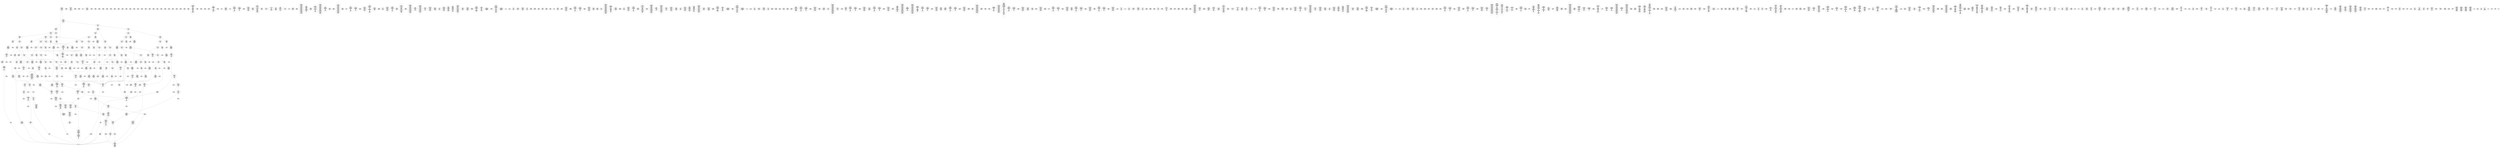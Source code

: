 /* Generated by GvGen v.1.0 (https://www.github.com/stricaud/gvgen) */

digraph G {
compound=true;
   node1 [label="[anywhere]"];
   node2 [label="# 0x0
PUSHX Data
PUSHX Data
MSTORE
PUSHX LogicData
CALLDATASIZE
LT
PUSHX Data
JUMPI
"];
   node3 [label="# 0xd
PUSHX Data
CALLDATALOAD
PUSHX BitData
SHR
PUSHX LogicData
GT
PUSHX Data
JUMPI
"];
   node4 [label="# 0x1e
PUSHX LogicData
GT
PUSHX Data
JUMPI
"];
   node5 [label="# 0x29
PUSHX LogicData
GT
PUSHX Data
JUMPI
"];
   node6 [label="# 0x34
PUSHX LogicData
EQ
PUSHX Data
JUMPI
"];
   node7 [label="# 0x3f
PUSHX LogicData
EQ
PUSHX Data
JUMPI
"];
   node8 [label="# 0x4a
PUSHX LogicData
EQ
PUSHX Data
JUMPI
"];
   node9 [label="# 0x55
PUSHX LogicData
EQ
PUSHX Data
JUMPI
"];
   node10 [label="# 0x60
PUSHX LogicData
EQ
PUSHX Data
JUMPI
"];
   node11 [label="# 0x6b
PUSHX LogicData
EQ
PUSHX Data
JUMPI
"];
   node12 [label="# 0x76
PUSHX Data
REVERT
"];
   node13 [label="# 0x7a
JUMPDEST
PUSHX LogicData
EQ
PUSHX Data
JUMPI
"];
   node14 [label="# 0x86
PUSHX LogicData
EQ
PUSHX Data
JUMPI
"];
   node15 [label="# 0x91
PUSHX LogicData
EQ
PUSHX Data
JUMPI
"];
   node16 [label="# 0x9c
PUSHX LogicData
EQ
PUSHX Data
JUMPI
"];
   node17 [label="# 0xa7
PUSHX LogicData
EQ
PUSHX Data
JUMPI
"];
   node18 [label="# 0xb2
PUSHX Data
REVERT
"];
   node19 [label="# 0xb6
JUMPDEST
PUSHX LogicData
GT
PUSHX Data
JUMPI
"];
   node20 [label="# 0xc2
PUSHX LogicData
EQ
PUSHX Data
JUMPI
"];
   node21 [label="# 0xcd
PUSHX LogicData
EQ
PUSHX Data
JUMPI
"];
   node22 [label="# 0xd8
PUSHX LogicData
EQ
PUSHX Data
JUMPI
"];
   node23 [label="# 0xe3
PUSHX LogicData
EQ
PUSHX Data
JUMPI
"];
   node24 [label="# 0xee
PUSHX LogicData
EQ
PUSHX Data
JUMPI
"];
   node25 [label="# 0xf9
PUSHX Data
REVERT
"];
   node26 [label="# 0xfd
JUMPDEST
PUSHX LogicData
EQ
PUSHX Data
JUMPI
"];
   node27 [label="# 0x109
PUSHX LogicData
EQ
PUSHX Data
JUMPI
"];
   node28 [label="# 0x114
PUSHX LogicData
EQ
PUSHX Data
JUMPI
"];
   node29 [label="# 0x11f
PUSHX LogicData
EQ
PUSHX Data
JUMPI
"];
   node30 [label="# 0x12a
PUSHX LogicData
EQ
PUSHX Data
JUMPI
"];
   node31 [label="# 0x135
PUSHX Data
REVERT
"];
   node32 [label="# 0x139
JUMPDEST
PUSHX LogicData
GT
PUSHX Data
JUMPI
"];
   node33 [label="# 0x145
PUSHX LogicData
GT
PUSHX Data
JUMPI
"];
   node34 [label="# 0x150
PUSHX LogicData
EQ
PUSHX Data
JUMPI
"];
   node35 [label="# 0x15b
PUSHX LogicData
EQ
PUSHX Data
JUMPI
"];
   node36 [label="# 0x166
PUSHX LogicData
EQ
PUSHX Data
JUMPI
"];
   node37 [label="# 0x171
PUSHX LogicData
EQ
PUSHX Data
JUMPI
"];
   node38 [label="# 0x17c
PUSHX LogicData
EQ
PUSHX Data
JUMPI
"];
   node39 [label="# 0x187
PUSHX Data
REVERT
"];
   node40 [label="# 0x18b
JUMPDEST
PUSHX LogicData
EQ
PUSHX Data
JUMPI
"];
   node41 [label="# 0x197
PUSHX LogicData
EQ
PUSHX Data
JUMPI
"];
   node42 [label="# 0x1a2
PUSHX LogicData
EQ
PUSHX Data
JUMPI
"];
   node43 [label="# 0x1ad
PUSHX LogicData
EQ
PUSHX Data
JUMPI
"];
   node44 [label="# 0x1b8
PUSHX LogicData
EQ
PUSHX Data
JUMPI
"];
   node45 [label="# 0x1c3
PUSHX Data
REVERT
"];
   node46 [label="# 0x1c7
JUMPDEST
PUSHX LogicData
GT
PUSHX Data
JUMPI
"];
   node47 [label="# 0x1d3
PUSHX LogicData
EQ
PUSHX Data
JUMPI
"];
   node48 [label="# 0x1de
PUSHX LogicData
EQ
PUSHX Data
JUMPI
"];
   node49 [label="# 0x1e9
PUSHX LogicData
EQ
PUSHX Data
JUMPI
"];
   node50 [label="# 0x1f4
PUSHX LogicData
EQ
PUSHX Data
JUMPI
"];
   node51 [label="# 0x1ff
PUSHX LogicData
EQ
PUSHX Data
JUMPI
"];
   node52 [label="# 0x20a
PUSHX Data
REVERT
"];
   node53 [label="# 0x20e
JUMPDEST
PUSHX LogicData
EQ
PUSHX Data
JUMPI
"];
   node54 [label="# 0x21a
PUSHX LogicData
EQ
PUSHX Data
JUMPI
"];
   node55 [label="# 0x225
PUSHX LogicData
EQ
PUSHX Data
JUMPI
"];
   node56 [label="# 0x230
PUSHX LogicData
EQ
PUSHX Data
JUMPI
"];
   node57 [label="# 0x23b
PUSHX LogicData
EQ
PUSHX Data
JUMPI
"];
   node58 [label="# 0x246
JUMPDEST
PUSHX Data
REVERT
"];
   node59 [label="# 0x24b
JUMPDEST
CALLVALUE
ISZERO
PUSHX Data
JUMPI
"];
   node60 [label="# 0x253
PUSHX Data
REVERT
"];
   node61 [label="# 0x257
JUMPDEST
PUSHX Data
PUSHX Data
CALLDATASIZE
PUSHX Data
PUSHX Data
JUMP
"];
   node62 [label="# 0x266
JUMPDEST
PUSHX Data
JUMP
"];
   node63 [label="# 0x26b
JUMPDEST
PUSHX MemData
MLOAD
ISZERO
ISZERO
MSTORE
PUSHX ArithData
ADD
"];
   node64 [label="# 0x277
JUMPDEST
PUSHX MemData
MLOAD
SUB
RETURN
"];
   node65 [label="# 0x280
JUMPDEST
CALLVALUE
ISZERO
PUSHX Data
JUMPI
"];
   node66 [label="# 0x288
PUSHX Data
REVERT
"];
   node67 [label="# 0x28c
JUMPDEST
PUSHX Data
PUSHX Data
CALLDATASIZE
PUSHX Data
PUSHX Data
JUMP
"];
   node68 [label="# 0x29b
JUMPDEST
PUSHX Data
JUMP
"];
   node69 [label="# 0x2a0
JUMPDEST
CALLVALUE
ISZERO
PUSHX Data
JUMPI
"];
   node70 [label="# 0x2a8
PUSHX Data
REVERT
"];
   node71 [label="# 0x2ac
JUMPDEST
PUSHX Data
PUSHX Data
CALLDATASIZE
PUSHX Data
PUSHX Data
JUMP
"];
   node72 [label="# 0x2bb
JUMPDEST
PUSHX Data
JUMP
"];
   node73 [label="# 0x2c0
JUMPDEST
STOP
"];
   node74 [label="# 0x2c2
JUMPDEST
CALLVALUE
ISZERO
PUSHX Data
JUMPI
"];
   node75 [label="# 0x2ca
PUSHX Data
REVERT
"];
   node76 [label="# 0x2ce
JUMPDEST
PUSHX Data
PUSHX Data
JUMP
"];
   node77 [label="# 0x2d7
JUMPDEST
PUSHX MemData
MLOAD
PUSHX Data
PUSHX Data
JUMP
"];
   node78 [label="# 0x2e4
JUMPDEST
CALLVALUE
ISZERO
PUSHX Data
JUMPI
"];
   node79 [label="# 0x2ec
PUSHX Data
REVERT
"];
   node80 [label="# 0x2f0
JUMPDEST
PUSHX Data
PUSHX Data
CALLDATASIZE
PUSHX Data
PUSHX Data
JUMP
"];
   node81 [label="# 0x2ff
JUMPDEST
PUSHX Data
JUMP
"];
   node82 [label="# 0x304
JUMPDEST
PUSHX MemData
MLOAD
PUSHX ArithData
PUSHX BitData
PUSHX BitData
SHL
SUB
AND
MSTORE
PUSHX ArithData
ADD
PUSHX Data
JUMP
"];
   node83 [label="# 0x31c
JUMPDEST
CALLVALUE
ISZERO
PUSHX Data
JUMPI
"];
   node84 [label="# 0x324
PUSHX Data
REVERT
"];
   node85 [label="# 0x328
JUMPDEST
PUSHX Data
PUSHX Data
CALLDATASIZE
PUSHX Data
PUSHX Data
JUMP
"];
   node86 [label="# 0x337
JUMPDEST
PUSHX Data
JUMP
"];
   node87 [label="# 0x33c
JUMPDEST
CALLVALUE
ISZERO
PUSHX Data
JUMPI
"];
   node88 [label="# 0x344
PUSHX Data
REVERT
"];
   node89 [label="# 0x348
JUMPDEST
PUSHX Data
PUSHX Data
CALLDATASIZE
PUSHX Data
PUSHX Data
JUMP
"];
   node90 [label="# 0x357
JUMPDEST
PUSHX Data
JUMP
"];
   node91 [label="# 0x35c
JUMPDEST
CALLVALUE
ISZERO
PUSHX Data
JUMPI
"];
   node92 [label="# 0x364
PUSHX Data
REVERT
"];
   node93 [label="# 0x368
JUMPDEST
PUSHX StorData
SLOAD
"];
   node94 [label="# 0x36d
JUMPDEST
PUSHX MemData
MLOAD
MSTORE
PUSHX ArithData
ADD
PUSHX Data
JUMP
"];
   node95 [label="# 0x37b
JUMPDEST
PUSHX Data
PUSHX Data
CALLDATASIZE
PUSHX Data
PUSHX Data
JUMP
"];
   node96 [label="# 0x389
JUMPDEST
PUSHX Data
JUMP
"];
   node97 [label="# 0x38e
JUMPDEST
CALLVALUE
ISZERO
PUSHX Data
JUMPI
"];
   node98 [label="# 0x396
PUSHX Data
REVERT
"];
   node99 [label="# 0x39a
JUMPDEST
PUSHX Data
PUSHX Data
CALLDATASIZE
PUSHX Data
PUSHX Data
JUMP
"];
   node100 [label="# 0x3a9
JUMPDEST
PUSHX Data
JUMP
"];
   node101 [label="# 0x3ae
JUMPDEST
CALLVALUE
ISZERO
PUSHX Data
JUMPI
"];
   node102 [label="# 0x3b6
PUSHX Data
REVERT
"];
   node103 [label="# 0x3ba
JUMPDEST
PUSHX Data
PUSHX Data
CALLDATASIZE
PUSHX Data
PUSHX Data
JUMP
"];
   node104 [label="# 0x3c9
JUMPDEST
PUSHX Data
JUMP
"];
   node105 [label="# 0x3ce
JUMPDEST
CALLVALUE
ISZERO
PUSHX Data
JUMPI
"];
   node106 [label="# 0x3d6
PUSHX Data
REVERT
"];
   node107 [label="# 0x3da
JUMPDEST
PUSHX Data
PUSHX Data
CALLDATASIZE
PUSHX Data
PUSHX Data
JUMP
"];
   node108 [label="# 0x3e9
JUMPDEST
PUSHX Data
JUMP
"];
   node109 [label="# 0x3ee
JUMPDEST
CALLVALUE
ISZERO
PUSHX Data
JUMPI
"];
   node110 [label="# 0x3f6
PUSHX Data
REVERT
"];
   node111 [label="# 0x3fa
JUMPDEST
PUSHX Data
PUSHX StorData
SLOAD
JUMP
"];
   node112 [label="# 0x404
JUMPDEST
PUSHX Data
PUSHX Data
CALLDATASIZE
PUSHX Data
PUSHX Data
JUMP
"];
   node113 [label="# 0x412
JUMPDEST
PUSHX Data
JUMP
"];
   node114 [label="# 0x417
JUMPDEST
CALLVALUE
ISZERO
PUSHX Data
JUMPI
"];
   node115 [label="# 0x41f
PUSHX Data
REVERT
"];
   node116 [label="# 0x423
JUMPDEST
PUSHX Data
PUSHX Data
JUMP
"];
   node117 [label="# 0x42c
JUMPDEST
CALLVALUE
ISZERO
PUSHX Data
JUMPI
"];
   node118 [label="# 0x434
PUSHX Data
REVERT
"];
   node119 [label="# 0x438
JUMPDEST
PUSHX Data
PUSHX Data
CALLDATASIZE
PUSHX Data
PUSHX Data
JUMP
"];
   node120 [label="# 0x447
JUMPDEST
PUSHX Data
JUMP
"];
   node121 [label="# 0x44c
JUMPDEST
CALLVALUE
ISZERO
PUSHX Data
JUMPI
"];
   node122 [label="# 0x454
PUSHX Data
REVERT
"];
   node123 [label="# 0x458
JUMPDEST
PUSHX Data
PUSHX Data
CALLDATASIZE
PUSHX Data
PUSHX Data
JUMP
"];
   node124 [label="# 0x467
JUMPDEST
PUSHX Data
JUMP
"];
   node125 [label="# 0x46c
JUMPDEST
CALLVALUE
ISZERO
PUSHX Data
JUMPI
"];
   node126 [label="# 0x474
PUSHX Data
REVERT
"];
   node127 [label="# 0x478
JUMPDEST
PUSHX Data
PUSHX Data
CALLDATASIZE
PUSHX Data
PUSHX Data
JUMP
"];
   node128 [label="# 0x487
JUMPDEST
PUSHX Data
JUMP
"];
   node129 [label="# 0x48c
JUMPDEST
CALLVALUE
ISZERO
PUSHX Data
JUMPI
"];
   node130 [label="# 0x494
PUSHX Data
REVERT
"];
   node131 [label="# 0x498
JUMPDEST
PUSHX Data
PUSHX Data
CALLDATASIZE
PUSHX Data
PUSHX Data
JUMP
"];
   node132 [label="# 0x4a7
JUMPDEST
PUSHX Data
JUMP
"];
   node133 [label="# 0x4ac
JUMPDEST
CALLVALUE
ISZERO
PUSHX Data
JUMPI
"];
   node134 [label="# 0x4b4
PUSHX Data
REVERT
"];
   node135 [label="# 0x4b8
JUMPDEST
PUSHX Data
PUSHX Data
CALLDATASIZE
PUSHX Data
PUSHX Data
JUMP
"];
   node136 [label="# 0x4c7
JUMPDEST
PUSHX Data
JUMP
"];
   node137 [label="# 0x4cc
JUMPDEST
CALLVALUE
ISZERO
PUSHX Data
JUMPI
"];
   node138 [label="# 0x4d4
PUSHX Data
REVERT
"];
   node139 [label="# 0x4d8
JUMPDEST
PUSHX Data
PUSHX Data
CALLDATASIZE
PUSHX Data
PUSHX Data
JUMP
"];
   node140 [label="# 0x4e7
JUMPDEST
PUSHX Data
JUMP
"];
   node141 [label="# 0x4ec
JUMPDEST
CALLVALUE
ISZERO
PUSHX Data
JUMPI
"];
   node142 [label="# 0x4f4
PUSHX Data
REVERT
"];
   node143 [label="# 0x4f8
JUMPDEST
PUSHX Data
PUSHX Data
CALLDATASIZE
PUSHX Data
PUSHX Data
JUMP
"];
   node144 [label="# 0x507
JUMPDEST
PUSHX Data
JUMP
"];
   node145 [label="# 0x50c
JUMPDEST
CALLVALUE
ISZERO
PUSHX Data
JUMPI
"];
   node146 [label="# 0x514
PUSHX Data
REVERT
"];
   node147 [label="# 0x518
JUMPDEST
PUSHX Data
PUSHX Data
JUMP
"];
   node148 [label="# 0x521
JUMPDEST
CALLVALUE
ISZERO
PUSHX Data
JUMPI
"];
   node149 [label="# 0x529
PUSHX Data
REVERT
"];
   node150 [label="# 0x52d
JUMPDEST
PUSHX Data
PUSHX Data
CALLDATASIZE
PUSHX Data
PUSHX Data
JUMP
"];
   node151 [label="# 0x53c
JUMPDEST
PUSHX Data
JUMP
"];
   node152 [label="# 0x541
JUMPDEST
CALLVALUE
ISZERO
PUSHX Data
JUMPI
"];
   node153 [label="# 0x549
PUSHX Data
REVERT
"];
   node154 [label="# 0x54d
JUMPDEST
PUSHX Data
PUSHX Data
CALLDATASIZE
PUSHX Data
PUSHX Data
JUMP
"];
   node155 [label="# 0x55c
JUMPDEST
PUSHX Data
JUMP
"];
   node156 [label="# 0x561
JUMPDEST
CALLVALUE
ISZERO
PUSHX Data
JUMPI
"];
   node157 [label="# 0x569
PUSHX Data
REVERT
"];
   node158 [label="# 0x56d
JUMPDEST
PUSHX Data
PUSHX Data
CALLDATASIZE
PUSHX Data
PUSHX Data
JUMP
"];
   node159 [label="# 0x57c
JUMPDEST
PUSHX Data
JUMP
"];
   node160 [label="# 0x581
JUMPDEST
CALLVALUE
ISZERO
PUSHX Data
JUMPI
"];
   node161 [label="# 0x589
PUSHX Data
REVERT
"];
   node162 [label="# 0x58d
JUMPDEST
PUSHX StorData
SLOAD
PUSHX ArithData
PUSHX BitData
PUSHX BitData
SHL
SUB
AND
PUSHX Data
JUMP
"];
   node163 [label="# 0x59f
JUMPDEST
CALLVALUE
ISZERO
PUSHX Data
JUMPI
"];
   node164 [label="# 0x5a7
PUSHX Data
REVERT
"];
   node165 [label="# 0x5ab
JUMPDEST
PUSHX Data
PUSHX Data
JUMP
"];
   node166 [label="# 0x5b4
JUMPDEST
CALLVALUE
ISZERO
PUSHX Data
JUMPI
"];
   node167 [label="# 0x5bc
PUSHX Data
REVERT
"];
   node168 [label="# 0x5c0
JUMPDEST
PUSHX Data
PUSHX Data
CALLDATASIZE
PUSHX Data
PUSHX Data
JUMP
"];
   node169 [label="# 0x5cf
JUMPDEST
PUSHX Data
JUMP
"];
   node170 [label="# 0x5d4
JUMPDEST
CALLVALUE
ISZERO
PUSHX Data
JUMPI
"];
   node171 [label="# 0x5dc
PUSHX Data
REVERT
"];
   node172 [label="# 0x5e0
JUMPDEST
PUSHX Data
PUSHX Data
CALLDATASIZE
PUSHX Data
PUSHX Data
JUMP
"];
   node173 [label="# 0x5ef
JUMPDEST
PUSHX Data
JUMP
"];
   node174 [label="# 0x5f4
JUMPDEST
CALLVALUE
ISZERO
PUSHX Data
JUMPI
"];
   node175 [label="# 0x5fc
PUSHX Data
REVERT
"];
   node176 [label="# 0x600
JUMPDEST
PUSHX Data
PUSHX Data
CALLDATASIZE
PUSHX Data
PUSHX Data
JUMP
"];
   node177 [label="# 0x60f
JUMPDEST
PUSHX Data
JUMP
"];
   node178 [label="# 0x614
JUMPDEST
CALLVALUE
ISZERO
PUSHX Data
JUMPI
"];
   node179 [label="# 0x61c
PUSHX Data
REVERT
"];
   node180 [label="# 0x620
JUMPDEST
PUSHX Data
PUSHX Data
CALLDATASIZE
PUSHX Data
PUSHX Data
JUMP
"];
   node181 [label="# 0x62f
JUMPDEST
PUSHX Data
JUMP
"];
   node182 [label="# 0x634
JUMPDEST
CALLVALUE
ISZERO
PUSHX Data
JUMPI
"];
   node183 [label="# 0x63c
PUSHX Data
REVERT
"];
   node184 [label="# 0x640
JUMPDEST
PUSHX Data
PUSHX Data
CALLDATASIZE
PUSHX Data
PUSHX Data
JUMP
"];
   node185 [label="# 0x64f
JUMPDEST
PUSHX Data
JUMP
"];
   node186 [label="# 0x654
JUMPDEST
CALLVALUE
ISZERO
PUSHX Data
JUMPI
"];
   node187 [label="# 0x65c
PUSHX Data
REVERT
"];
   node188 [label="# 0x660
JUMPDEST
PUSHX Data
PUSHX Data
CALLDATASIZE
PUSHX Data
PUSHX Data
JUMP
"];
   node189 [label="# 0x66f
JUMPDEST
PUSHX Data
JUMP
"];
   node190 [label="# 0x674
JUMPDEST
CALLVALUE
ISZERO
PUSHX Data
JUMPI
"];
   node191 [label="# 0x67c
PUSHX Data
REVERT
"];
   node192 [label="# 0x680
JUMPDEST
PUSHX Data
PUSHX Data
CALLDATASIZE
PUSHX Data
PUSHX Data
JUMP
"];
   node193 [label="# 0x68f
JUMPDEST
PUSHX Data
JUMP
"];
   node194 [label="# 0x694
JUMPDEST
CALLVALUE
ISZERO
PUSHX Data
JUMPI
"];
   node195 [label="# 0x69c
PUSHX Data
REVERT
"];
   node196 [label="# 0x6a0
JUMPDEST
PUSHX Data
PUSHX Data
CALLDATASIZE
PUSHX Data
PUSHX Data
JUMP
"];
   node197 [label="# 0x6af
JUMPDEST
PUSHX Data
JUMP
"];
   node198 [label="# 0x6b4
JUMPDEST
CALLVALUE
ISZERO
PUSHX Data
JUMPI
"];
   node199 [label="# 0x6bc
PUSHX Data
REVERT
"];
   node200 [label="# 0x6c0
JUMPDEST
PUSHX Data
PUSHX Data
CALLDATASIZE
PUSHX Data
PUSHX Data
JUMP
"];
   node201 [label="# 0x6cf
JUMPDEST
PUSHX ArithData
PUSHX BitData
PUSHX BitData
SHL
SUB
AND
PUSHX Data
MSTORE
PUSHX Data
PUSHX Data
MSTORE
PUSHX Data
SHA3
AND
MSTORE
MSTORE
SHA3
SLOAD
PUSHX BitData
AND
JUMP
"];
   node202 [label="# 0x6fd
JUMPDEST
PUSHX Data
PUSHX Data
CALLDATASIZE
PUSHX Data
PUSHX Data
JUMP
"];
   node203 [label="# 0x70b
JUMPDEST
PUSHX Data
JUMP
"];
   node204 [label="# 0x710
JUMPDEST
CALLVALUE
ISZERO
PUSHX Data
JUMPI
"];
   node205 [label="# 0x718
PUSHX Data
REVERT
"];
   node206 [label="# 0x71c
JUMPDEST
PUSHX Data
PUSHX Data
CALLDATASIZE
PUSHX Data
PUSHX Data
JUMP
"];
   node207 [label="# 0x72b
JUMPDEST
PUSHX Data
JUMP
"];
   node208 [label="# 0x730
JUMPDEST
CALLVALUE
ISZERO
PUSHX Data
JUMPI
"];
   node209 [label="# 0x738
PUSHX Data
REVERT
"];
   node210 [label="# 0x73c
JUMPDEST
PUSHX Data
PUSHX Data
CALLDATASIZE
PUSHX Data
PUSHX Data
JUMP
"];
   node211 [label="# 0x74b
JUMPDEST
PUSHX Data
JUMP
"];
   node212 [label="# 0x750
JUMPDEST
CALLVALUE
ISZERO
PUSHX Data
JUMPI
"];
   node213 [label="# 0x758
PUSHX Data
REVERT
"];
   node214 [label="# 0x75c
JUMPDEST
PUSHX Data
PUSHX Data
CALLDATASIZE
PUSHX Data
PUSHX Data
JUMP
"];
   node215 [label="# 0x76b
JUMPDEST
PUSHX Data
JUMP
"];
   node216 [label="# 0x770
JUMPDEST
PUSHX Data
PUSHX ArithData
PUSHX BitData
PUSHX BitData
SHL
SUB
NOT
AND
PUSHX BitData
PUSHX BitData
SHL
EQ
PUSHX Data
JUMPI
"];
   node217 [label="# 0x78c
PUSHX Data
PUSHX Data
JUMP
"];
   node218 [label="# 0x795
JUMPDEST
JUMP
"];
   node219 [label="# 0x79b
JUMPDEST
PUSHX Data
PUSHX Data
PUSHX StorData
SLOAD
PUSHX Data
JUMP
"];
   node220 [label="# 0x7aa
JUMPDEST
JUMP
"];
   node221 [label="# 0x7b1
JUMPDEST
PUSHX StorData
SLOAD
PUSHX ArithData
PUSHX BitData
PUSHX BitData
SHL
SUB
AND
CALLER
EQ
PUSHX Data
JUMPI
"];
   node222 [label="# 0x7c5
PUSHX StorData
SLOAD
PUSHX ArithData
PUSHX BitData
PUSHX BitData
SHL
SUB
AND
CALLER
EQ
"];
   node223 [label="# 0x7d4
JUMPDEST
PUSHX Data
JUMPI
"];
   node224 [label="# 0x7d9
PUSHX MemData
MLOAD
PUSHX BitData
PUSHX BitData
SHL
MSTORE
PUSHX ArithData
ADD
PUSHX Data
PUSHX Data
JUMP
"];
   node225 [label="# 0x7f0
JUMPDEST
PUSHX MemData
MLOAD
SUB
REVERT
"];
   node226 [label="# 0x7f9
JUMPDEST
PUSHX Data
SSTORE
PUSHX Data
SSTORE
JUMP
"];
   node227 [label="# 0x804
JUMPDEST
PUSHX Data
PUSHX StorData
SLOAD
PUSHX Data
PUSHX Data
JUMP
"];
   node228 [label="# 0x813
JUMPDEST
PUSHX ArithData
ADD
PUSHX ArithData
DIV
MUL
PUSHX ArithData
ADD
PUSHX MemData
MLOAD
ADD
PUSHX Data
MSTORE
MSTORE
PUSHX ArithData
ADD
SLOAD
PUSHX Data
PUSHX Data
JUMP
"];
   node229 [label="# 0x83f
JUMPDEST
ISZERO
PUSHX Data
JUMPI
"];
   node230 [label="# 0x846
PUSHX LogicData
LT
PUSHX Data
JUMPI
"];
   node231 [label="# 0x84e
PUSHX ArithData
SLOAD
DIV
MUL
MSTORE
PUSHX ArithData
ADD
PUSHX Data
JUMP
"];
   node232 [label="# 0x861
JUMPDEST
ADD
PUSHX Data
MSTORE
PUSHX Data
PUSHX Data
SHA3
"];
   node233 [label="# 0x86f
JUMPDEST
SLOAD
MSTORE
PUSHX ArithData
ADD
PUSHX ArithData
ADD
GT
PUSHX Data
JUMPI
"];
   node234 [label="# 0x883
SUB
PUSHX BitData
AND
ADD
"];
   node235 [label="# 0x88c
JUMPDEST
JUMP
"];
   node236 [label="# 0x896
JUMPDEST
PUSHX Data
PUSHX Data
PUSHX Data
JUMP
"];
   node237 [label="# 0x8a1
JUMPDEST
PUSHX Data
JUMPI
"];
   node238 [label="# 0x8a6
PUSHX MemData
MLOAD
PUSHX BitData
PUSHX BitData
SHL
MSTORE
PUSHX Data
PUSHX ArithData
ADD
MSTORE
PUSHX Data
PUSHX ArithData
ADD
MSTORE
PUSHX Data
PUSHX ArithData
ADD
MSTORE
PUSHX BitData
PUSHX BitData
SHL
PUSHX ArithData
ADD
MSTORE
PUSHX ArithData
ADD
PUSHX Data
JUMP
"];
   node239 [label="# 0x902
JUMPDEST
PUSHX Data
MSTORE
PUSHX Data
PUSHX Data
MSTORE
PUSHX Data
SHA3
SLOAD
PUSHX ArithData
PUSHX BitData
PUSHX BitData
SHL
SUB
AND
JUMP
"];
   node240 [label="# 0x91e
JUMPDEST
PUSHX Data
PUSHX Data
PUSHX Data
JUMP
"];
   node241 [label="# 0x929
JUMPDEST
PUSHX ArithData
PUSHX BitData
PUSHX BitData
SHL
SUB
AND
PUSHX ArithData
PUSHX BitData
PUSHX BitData
SHL
SUB
AND
EQ
ISZERO
PUSHX Data
JUMPI
"];
   node242 [label="# 0x946
PUSHX MemData
MLOAD
PUSHX BitData
PUSHX BitData
SHL
MSTORE
PUSHX Data
PUSHX ArithData
ADD
MSTORE
PUSHX Data
PUSHX ArithData
ADD
MSTORE
PUSHX Data
PUSHX ArithData
ADD
MSTORE
PUSHX BitData
PUSHX BitData
SHL
PUSHX ArithData
ADD
MSTORE
PUSHX ArithData
ADD
PUSHX Data
JUMP
"];
   node243 [label="# 0x997
JUMPDEST
CALLER
PUSHX ArithData
PUSHX BitData
PUSHX BitData
SHL
SUB
AND
EQ
PUSHX Data
JUMPI
"];
   node244 [label="# 0x9a9
PUSHX Data
CALLER
PUSHX Data
JUMP
"];
   node245 [label="# 0x9b3
JUMPDEST
PUSHX Data
JUMPI
"];
   node246 [label="# 0x9b8
PUSHX MemData
MLOAD
PUSHX BitData
PUSHX BitData
SHL
MSTORE
PUSHX Data
PUSHX ArithData
ADD
MSTORE
PUSHX Data
PUSHX ArithData
ADD
MSTORE
PUSHX Data
PUSHX ArithData
ADD
MSTORE
PUSHX Data
PUSHX ArithData
ADD
MSTORE
PUSHX ArithData
ADD
PUSHX Data
JUMP
"];
   node247 [label="# 0xa25
JUMPDEST
PUSHX Data
PUSHX Data
JUMP
"];
   node248 [label="# 0xa2f
JUMPDEST
JUMP
"];
   node249 [label="# 0xa34
JUMPDEST
PUSHX StorData
SLOAD
PUSHX ArithData
PUSHX BitData
PUSHX BitData
SHL
SUB
AND
CALLER
EQ
PUSHX Data
JUMPI
"];
   node250 [label="# 0xa48
PUSHX StorData
SLOAD
PUSHX ArithData
PUSHX BitData
PUSHX BitData
SHL
SUB
AND
CALLER
EQ
"];
   node251 [label="# 0xa57
JUMPDEST
PUSHX Data
JUMPI
"];
   node252 [label="# 0xa5c
PUSHX MemData
MLOAD
PUSHX BitData
PUSHX BitData
SHL
MSTORE
PUSHX ArithData
ADD
PUSHX Data
PUSHX Data
JUMP
"];
   node253 [label="# 0xa73
JUMPDEST
PUSHX StorData
SLOAD
PUSHX ArithData
PUSHX BitData
PUSHX BitData
SHL
SUB
NOT
AND
PUSHX ArithData
PUSHX BitData
PUSHX BitData
SHL
SUB
AND
OR
SSTORE
PUSHX Data
SSTORE
JUMP
"];
   node254 [label="# 0xa99
JUMPDEST
PUSHX StorData
SLOAD
PUSHX Data
PUSHX StorData
SLOAD
JUMP
"];
   node255 [label="# 0xaa6
JUMPDEST
PUSHX Data
PUSHX Data
JUMP
"];
   node256 [label="# 0xab0
JUMPDEST
GT
ISZERO
PUSHX Data
JUMPI
"];
   node257 [label="# 0xab7
PUSHX MemData
MLOAD
PUSHX BitData
PUSHX BitData
SHL
MSTORE
PUSHX ArithData
ADD
PUSHX Data
PUSHX Data
JUMP
"];
   node258 [label="# 0xace
JUMPDEST
PUSHX StorData
SLOAD
PUSHX ArithData
PUSHX BitData
PUSHX BitData
SHL
SUB
AND
CALLER
EQ
PUSHX Data
JUMPI
"];
   node259 [label="# 0xae1
PUSHX Data
PUSHX Data
CALLER
PUSHX Data
JUMP
"];
   node260 [label="# 0xaee
JUMPDEST
PUSHX ArithData
MUL
PUSHX ArithData
ADD
PUSHX MemData
MLOAD
ADD
PUSHX Data
MSTORE
MSTORE
PUSHX ArithData
ADD
PUSHX ArithData
MUL
CALLDATACOPY
PUSHX Data
ADD
MSTORE
PUSHX Data
JUMP
"];
   node261 [label="# 0xb27
JUMPDEST
PUSHX Data
JUMPI
"];
   node262 [label="# 0xb2c
PUSHX MemData
MLOAD
PUSHX BitData
PUSHX BitData
SHL
MSTORE
PUSHX Data
PUSHX ArithData
ADD
MSTORE
PUSHX Data
PUSHX ArithData
ADD
MSTORE
PUSHX BitData
PUSHX BitData
SHL
PUSHX ArithData
ADD
MSTORE
PUSHX ArithData
ADD
PUSHX Data
JUMP
"];
   node263 [label="# 0xb63
JUMPDEST
TIMESTAMP
PUSHX StorData
SLOAD
GT
ISZERO
PUSHX Data
JUMPI
"];
   node264 [label="# 0xb6e
PUSHX MemData
MLOAD
PUSHX BitData
PUSHX BitData
SHL
MSTORE
PUSHX Data
PUSHX ArithData
ADD
MSTORE
PUSHX ArithData
ADD
MSTORE
PUSHX Data
PUSHX ArithData
ADD
MSTORE
PUSHX ArithData
ADD
PUSHX Data
JUMP
"];
   node265 [label="# 0xbb5
JUMPDEST
PUSHX StorData
SLOAD
GT
ISZERO
PUSHX Data
JUMPI
"];
   node266 [label="# 0xbc0
PUSHX MemData
MLOAD
PUSHX BitData
PUSHX BitData
SHL
MSTORE
PUSHX ArithData
ADD
PUSHX Data
PUSHX Data
JUMP
"];
   node267 [label="# 0xbd7
JUMPDEST
CALLVALUE
PUSHX StorData
SLOAD
PUSHX Data
PUSHX Data
JUMP
"];
   node268 [label="# 0xbe6
JUMPDEST
GT
ISZERO
PUSHX Data
JUMPI
"];
   node269 [label="# 0xbed
PUSHX MemData
MLOAD
PUSHX BitData
PUSHX BitData
SHL
MSTORE
PUSHX ArithData
ADD
PUSHX Data
PUSHX Data
JUMP
"];
   node270 [label="# 0xc04
JUMPDEST
CALLER
PUSHX Data
MSTORE
PUSHX Data
PUSHX Data
MSTORE
PUSHX Data
SHA3
SLOAD
PUSHX Data
PUSHX Data
JUMP
"];
   node271 [label="# 0xc1f
JUMPDEST
CALLER
PUSHX Data
MSTORE
PUSHX Data
PUSHX Data
MSTORE
PUSHX Data
SHA3
SSTORE
PUSHX StorData
SLOAD
LT
ISZERO
PUSHX Data
JUMPI
"];
   node272 [label="# 0xc3b
PUSHX MemData
MLOAD
PUSHX BitData
PUSHX BitData
SHL
MSTORE
PUSHX Data
PUSHX ArithData
ADD
MSTORE
PUSHX ArithData
ADD
MSTORE
PUSHX Data
PUSHX ArithData
ADD
MSTORE
PUSHX ArithData
ADD
PUSHX Data
JUMP
"];
   node273 [label="# 0xc82
JUMPDEST
PUSHX StorData
SLOAD
ISZERO
PUSHX Data
JUMPI
"];
   node274 [label="# 0xc8b
PUSHX Data
PUSHX Data
PUSHX StorData
SLOAD
CALLVALUE
PUSHX Data
PUSHX Data
JUMP
"];
   node275 [label="# 0xc9c
JUMPDEST
PUSHX Data
PUSHX Data
JUMP
"];
   node276 [label="# 0xca6
JUMPDEST
PUSHX StorData
SLOAD
PUSHX ArithData
PUSHX BitData
PUSHX BitData
SHL
SUB
AND
PUSHX Data
PUSHX Data
CALLVALUE
PUSHX Data
JUMP
"];
   node277 [label="# 0xcc2
JUMPDEST
PUSHX MemData
MLOAD
ISZERO
MUL
PUSHX Data
CALL
ISZERO
ISZERO
PUSHX Data
JUMPI
"];
   node278 [label="# 0xce1
RETURNDATASIZE
PUSHX Data
RETURNDATACOPY
RETURNDATASIZE
PUSHX Data
REVERT
"];
   node279 [label="# 0xcea
JUMPDEST
PUSHX Data
JUMP
"];
   node280 [label="# 0xcf1
JUMPDEST
PUSHX StorData
SLOAD
PUSHX MemData
MLOAD
PUSHX ArithData
PUSHX BitData
PUSHX BitData
SHL
SUB
AND
CALLVALUE
ISZERO
PUSHX ArithData
MUL
PUSHX Data
CALL
ISZERO
ISZERO
PUSHX Data
JUMPI
"];
   node281 [label="# 0xd21
RETURNDATASIZE
PUSHX Data
RETURNDATACOPY
RETURNDATASIZE
PUSHX Data
REVERT
"];
   node282 [label="# 0xd2a
JUMPDEST
"];
   node283 [label="# 0xd2c
JUMPDEST
PUSHX Data
"];
   node284 [label="# 0xd2f
JUMPDEST
LT
ISZERO
PUSHX Data
JUMPI
"];
   node285 [label="# 0xd38
PUSHX Data
PUSHX Data
PUSHX StorData
SLOAD
JUMP
"];
   node286 [label="# 0xd42
JUMPDEST
PUSHX StorData
SLOAD
PUSHX Data
PUSHX StorData
SLOAD
JUMP
"];
   node287 [label="# 0xd50
JUMPDEST
LT
ISZERO
PUSHX Data
JUMPI
"];
   node288 [label="# 0xd57
PUSHX Data
PUSHX Data
PUSHX Data
JUMP
"];
   node289 [label="# 0xd60
JUMPDEST
PUSHX Data
PUSHX Data
JUMP
"];
   node290 [label="# 0xd69
JUMPDEST
PUSHX Data
JUMPI
"];
   node291 [label="# 0xd6e
PUSHX Data
CALLER
PUSHX Data
JUMP
"];
   node292 [label="# 0xd77
JUMPDEST
PUSHX Data
PUSHX Data
JUMP
"];
   node293 [label="# 0xd82
JUMPDEST
PUSHX Data
JUMP
"];
   node294 [label="# 0xd8a
JUMPDEST
JUMP
"];
   node295 [label="# 0xd92
JUMPDEST
PUSHX Data
CALLER
PUSHX Data
JUMP
"];
   node296 [label="# 0xd9c
JUMPDEST
PUSHX Data
JUMPI
"];
   node297 [label="# 0xda1
PUSHX MemData
MLOAD
PUSHX BitData
PUSHX BitData
SHL
MSTORE
PUSHX ArithData
ADD
PUSHX Data
PUSHX Data
JUMP
"];
   node298 [label="# 0xdb8
JUMPDEST
PUSHX Data
PUSHX Data
JUMP
"];
   node299 [label="# 0xdc3
JUMPDEST
PUSHX StorData
SLOAD
PUSHX ArithData
PUSHX BitData
PUSHX BitData
SHL
SUB
AND
CALLER
EQ
PUSHX Data
JUMPI
"];
   node300 [label="# 0xdd7
PUSHX StorData
SLOAD
PUSHX ArithData
PUSHX BitData
PUSHX BitData
SHL
SUB
AND
CALLER
EQ
"];
   node301 [label="# 0xde6
JUMPDEST
PUSHX Data
JUMPI
"];
   node302 [label="# 0xdeb
PUSHX MemData
MLOAD
PUSHX BitData
PUSHX BitData
SHL
MSTORE
PUSHX ArithData
ADD
PUSHX Data
PUSHX Data
JUMP
"];
   node303 [label="# 0xe02
JUMPDEST
PUSHX Data
SSTORE
PUSHX Data
SSTORE
JUMP
"];
   node304 [label="# 0xe0d
JUMPDEST
PUSHX Data
PUSHX Data
PUSHX Data
JUMP
"];
   node305 [label="# 0xe18
JUMPDEST
LT
PUSHX Data
JUMPI
"];
   node306 [label="# 0xe1f
PUSHX MemData
MLOAD
PUSHX BitData
PUSHX BitData
SHL
MSTORE
PUSHX Data
PUSHX ArithData
ADD
MSTORE
PUSHX Data
PUSHX ArithData
ADD
MSTORE
PUSHX Data
PUSHX ArithData
ADD
MSTORE
PUSHX BitData
PUSHX BitData
SHL
PUSHX ArithData
ADD
MSTORE
PUSHX ArithData
ADD
PUSHX Data
JUMP
"];
   node307 [label="# 0xe7a
JUMPDEST
PUSHX ArithData
PUSHX BitData
PUSHX BitData
SHL
SUB
AND
PUSHX Data
MSTORE
PUSHX Data
PUSHX Data
MSTORE
PUSHX Data
SHA3
MSTORE
MSTORE
SHA3
SLOAD
JUMP
"];
   node308 [label="# 0xea3
JUMPDEST
PUSHX StorData
SLOAD
PUSHX Data
PUSHX StorData
SLOAD
JUMP
"];
   node309 [label="# 0xeb0
JUMPDEST
PUSHX Data
PUSHX Data
JUMP
"];
   node310 [label="# 0xeba
JUMPDEST
GT
ISZERO
PUSHX Data
JUMPI
"];
   node311 [label="# 0xec1
PUSHX MemData
MLOAD
PUSHX BitData
PUSHX BitData
SHL
MSTORE
PUSHX ArithData
ADD
PUSHX Data
PUSHX Data
JUMP
"];
   node312 [label="# 0xed8
JUMPDEST
PUSHX StorData
SLOAD
PUSHX ArithData
PUSHX BitData
PUSHX BitData
SHL
SUB
AND
CALLER
EQ
PUSHX Data
JUMPI
"];
   node313 [label="# 0xeeb
PUSHX Data
PUSHX Data
CALLER
PUSHX Data
JUMP
"];
   node314 [label="# 0xef8
JUMPDEST
PUSHX ArithData
MUL
PUSHX ArithData
ADD
PUSHX MemData
MLOAD
ADD
PUSHX Data
MSTORE
MSTORE
PUSHX ArithData
ADD
PUSHX ArithData
MUL
CALLDATACOPY
PUSHX Data
ADD
MSTORE
PUSHX Data
JUMP
"];
   node315 [label="# 0xf31
JUMPDEST
PUSHX Data
JUMPI
"];
   node316 [label="# 0xf36
PUSHX MemData
MLOAD
PUSHX BitData
PUSHX BitData
SHL
MSTORE
PUSHX Data
PUSHX ArithData
ADD
MSTORE
PUSHX Data
PUSHX ArithData
ADD
MSTORE
PUSHX BitData
PUSHX BitData
SHL
PUSHX ArithData
ADD
MSTORE
PUSHX ArithData
ADD
PUSHX Data
JUMP
"];
   node317 [label="# 0xf6d
JUMPDEST
TIMESTAMP
PUSHX StorData
SLOAD
GT
ISZERO
PUSHX Data
JUMPI
"];
   node318 [label="# 0xf78
PUSHX MemData
MLOAD
PUSHX BitData
PUSHX BitData
SHL
MSTORE
PUSHX Data
PUSHX ArithData
ADD
MSTORE
PUSHX ArithData
ADD
MSTORE
PUSHX Data
PUSHX ArithData
ADD
MSTORE
PUSHX ArithData
ADD
PUSHX Data
JUMP
"];
   node319 [label="# 0xfbf
JUMPDEST
PUSHX StorData
SLOAD
GT
ISZERO
PUSHX Data
JUMPI
"];
   node320 [label="# 0xfca
PUSHX MemData
MLOAD
PUSHX BitData
PUSHX BitData
SHL
MSTORE
PUSHX ArithData
ADD
PUSHX Data
PUSHX Data
JUMP
"];
   node321 [label="# 0xfe1
JUMPDEST
CALLVALUE
PUSHX StorData
SLOAD
PUSHX Data
PUSHX Data
JUMP
"];
   node322 [label="# 0xff0
JUMPDEST
GT
ISZERO
PUSHX Data
JUMPI
"];
   node323 [label="# 0xff7
PUSHX MemData
MLOAD
PUSHX BitData
PUSHX BitData
SHL
MSTORE
PUSHX ArithData
ADD
PUSHX Data
PUSHX Data
JUMP
"];
   node324 [label="# 0x100e
JUMPDEST
CALLER
PUSHX Data
MSTORE
PUSHX Data
PUSHX Data
MSTORE
PUSHX Data
SHA3
SLOAD
PUSHX Data
PUSHX Data
JUMP
"];
   node325 [label="# 0x1029
JUMPDEST
CALLER
PUSHX Data
MSTORE
PUSHX Data
PUSHX Data
MSTORE
PUSHX Data
SHA3
SSTORE
PUSHX StorData
SLOAD
LT
ISZERO
PUSHX Data
JUMPI
"];
   node326 [label="# 0x1045
PUSHX MemData
MLOAD
PUSHX BitData
PUSHX BitData
SHL
MSTORE
PUSHX Data
PUSHX ArithData
ADD
MSTORE
PUSHX ArithData
ADD
MSTORE
PUSHX Data
PUSHX ArithData
ADD
MSTORE
PUSHX ArithData
ADD
PUSHX Data
JUMP
"];
   node327 [label="# 0x108c
JUMPDEST
PUSHX StorData
SLOAD
ISZERO
PUSHX Data
JUMPI
"];
   node328 [label="# 0x1095
PUSHX Data
PUSHX Data
PUSHX StorData
SLOAD
CALLVALUE
PUSHX Data
PUSHX Data
JUMP
"];
   node329 [label="# 0x10a6
JUMPDEST
PUSHX Data
PUSHX Data
JUMP
"];
   node330 [label="# 0x10b0
JUMPDEST
PUSHX StorData
SLOAD
PUSHX ArithData
PUSHX BitData
PUSHX BitData
SHL
SUB
AND
PUSHX Data
PUSHX Data
CALLVALUE
PUSHX Data
JUMP
"];
   node331 [label="# 0x10cc
JUMPDEST
PUSHX MemData
MLOAD
ISZERO
MUL
PUSHX Data
CALL
ISZERO
ISZERO
PUSHX Data
JUMPI
"];
   node332 [label="# 0x10eb
RETURNDATASIZE
PUSHX Data
RETURNDATACOPY
RETURNDATASIZE
PUSHX Data
REVERT
"];
   node333 [label="# 0x10f4
JUMPDEST
PUSHX Data
JUMP
"];
   node334 [label="# 0x10fb
JUMPDEST
PUSHX StorData
SLOAD
PUSHX MemData
MLOAD
PUSHX ArithData
PUSHX BitData
PUSHX BitData
SHL
SUB
AND
CALLVALUE
ISZERO
PUSHX ArithData
MUL
PUSHX Data
CALL
ISZERO
ISZERO
PUSHX Data
JUMPI
"];
   node335 [label="# 0x112b
RETURNDATASIZE
PUSHX Data
RETURNDATACOPY
RETURNDATASIZE
PUSHX Data
REVERT
"];
   node336 [label="# 0x1134
JUMPDEST
"];
   node337 [label="# 0x1136
JUMPDEST
PUSHX Data
"];
   node338 [label="# 0x1139
JUMPDEST
LT
ISZERO
PUSHX Data
JUMPI
"];
   node339 [label="# 0x1142
PUSHX Data
PUSHX Data
PUSHX StorData
SLOAD
JUMP
"];
   node340 [label="# 0x114c
JUMPDEST
PUSHX StorData
SLOAD
PUSHX Data
PUSHX StorData
SLOAD
JUMP
"];
   node341 [label="# 0x115a
JUMPDEST
LT
ISZERO
PUSHX Data
JUMPI
"];
   node342 [label="# 0x1161
PUSHX Data
PUSHX Data
PUSHX Data
JUMP
"];
   node343 [label="# 0x116a
JUMPDEST
PUSHX Data
PUSHX Data
JUMP
"];
   node344 [label="# 0x1173
JUMPDEST
PUSHX Data
JUMPI
"];
   node345 [label="# 0x1178
PUSHX Data
CALLER
PUSHX Data
JUMP
"];
   node346 [label="# 0x1181
JUMPDEST
PUSHX Data
PUSHX Data
JUMP
"];
   node347 [label="# 0x118c
JUMPDEST
PUSHX Data
JUMP
"];
   node348 [label="# 0x1194
JUMPDEST
PUSHX StorData
SLOAD
PUSHX ArithData
PUSHX BitData
PUSHX BitData
SHL
SUB
AND
CALLER
EQ
PUSHX Data
JUMPI
"];
   node349 [label="# 0x11a8
PUSHX StorData
SLOAD
PUSHX ArithData
PUSHX BitData
PUSHX BitData
SHL
SUB
AND
CALLER
EQ
"];
   node350 [label="# 0x11b7
JUMPDEST
PUSHX Data
JUMPI
"];
   node351 [label="# 0x11bc
PUSHX MemData
MLOAD
PUSHX BitData
PUSHX BitData
SHL
MSTORE
PUSHX ArithData
ADD
PUSHX Data
PUSHX Data
JUMP
"];
   node352 [label="# 0x11d3
JUMPDEST
PUSHX MemData
MLOAD
SELFBALANCE
CALLER
ISZERO
PUSHX ArithData
MUL
PUSHX Data
CALL
ISZERO
ISZERO
PUSHX Data
JUMPI
"];
   node353 [label="# 0x11f9
RETURNDATASIZE
PUSHX Data
RETURNDATACOPY
RETURNDATASIZE
PUSHX Data
REVERT
"];
   node354 [label="# 0x1202
JUMPDEST
JUMP
"];
   node355 [label="# 0x1206
JUMPDEST
PUSHX Data
PUSHX MemData
MLOAD
PUSHX ArithData
ADD
PUSHX Data
MSTORE
PUSHX Data
MSTORE
PUSHX Data
JUMP
"];
   node356 [label="# 0x1221
JUMPDEST
PUSHX StorData
SLOAD
PUSHX ArithData
PUSHX BitData
PUSHX BitData
SHL
SUB
AND
CALLER
EQ
PUSHX Data
JUMPI
"];
   node357 [label="# 0x1235
PUSHX StorData
SLOAD
PUSHX ArithData
PUSHX BitData
PUSHX BitData
SHL
SUB
AND
CALLER
EQ
"];
   node358 [label="# 0x1244
JUMPDEST
PUSHX Data
JUMPI
"];
   node359 [label="# 0x1249
PUSHX MemData
MLOAD
PUSHX BitData
PUSHX BitData
SHL
MSTORE
PUSHX ArithData
ADD
PUSHX Data
PUSHX Data
JUMP
"];
   node360 [label="# 0x1260
JUMPDEST
PUSHX Data
SSTORE
JUMP
"];
   node361 [label="# 0x1265
JUMPDEST
PUSHX Data
PUSHX Data
PUSHX StorData
SLOAD
JUMP
"];
   node362 [label="# 0x1270
JUMPDEST
LT
PUSHX Data
JUMPI
"];
   node363 [label="# 0x1277
PUSHX MemData
MLOAD
PUSHX BitData
PUSHX BitData
SHL
MSTORE
PUSHX Data
PUSHX ArithData
ADD
MSTORE
PUSHX Data
PUSHX ArithData
ADD
MSTORE
PUSHX Data
PUSHX ArithData
ADD
MSTORE
PUSHX BitData
PUSHX BitData
SHL
PUSHX ArithData
ADD
MSTORE
PUSHX ArithData
ADD
PUSHX Data
JUMP
"];
   node364 [label="# 0x12d3
JUMPDEST
PUSHX StorData
SLOAD
LT
PUSHX Data
JUMPI
"];
   node365 [label="# 0x12df
PUSHX Data
PUSHX Data
JUMP
"];
   node366 [label="# 0x12e6
JUMPDEST
PUSHX Data
MSTORE
PUSHX Data
PUSHX Data
SHA3
ADD
SLOAD
JUMP
"];
   node367 [label="# 0x12f8
JUMPDEST
PUSHX StorData
SLOAD
PUSHX ArithData
PUSHX BitData
PUSHX BitData
SHL
SUB
AND
CALLER
EQ
PUSHX Data
JUMPI
"];
   node368 [label="# 0x130c
PUSHX StorData
SLOAD
PUSHX ArithData
PUSHX BitData
PUSHX BitData
SHL
SUB
AND
CALLER
EQ
"];
   node369 [label="# 0x131b
JUMPDEST
PUSHX Data
JUMPI
"];
   node370 [label="# 0x1320
PUSHX MemData
MLOAD
PUSHX BitData
PUSHX BitData
SHL
MSTORE
PUSHX ArithData
ADD
PUSHX Data
PUSHX Data
JUMP
"];
   node371 [label="# 0x1337
JUMPDEST
MLOAD
PUSHX Data
PUSHX ArithData
ADD
PUSHX Data
JUMP
"];
   node372 [label="# 0x1349
JUMPDEST
PUSHX StorData
SLOAD
PUSHX ArithData
PUSHX BitData
PUSHX BitData
SHL
SUB
AND
CALLER
EQ
PUSHX Data
JUMPI
"];
   node373 [label="# 0x135d
PUSHX StorData
SLOAD
PUSHX ArithData
PUSHX BitData
PUSHX BitData
SHL
SUB
AND
CALLER
EQ
"];
   node374 [label="# 0x136c
JUMPDEST
PUSHX Data
JUMPI
"];
   node375 [label="# 0x1371
PUSHX MemData
MLOAD
PUSHX BitData
PUSHX BitData
SHL
MSTORE
PUSHX ArithData
ADD
PUSHX Data
PUSHX Data
JUMP
"];
   node376 [label="# 0x1388
JUMPDEST
PUSHX Data
SSTORE
JUMP
"];
   node377 [label="# 0x138d
JUMPDEST
PUSHX Data
MSTORE
PUSHX Data
PUSHX Data
MSTORE
PUSHX Data
SHA3
SLOAD
PUSHX ArithData
PUSHX BitData
PUSHX BitData
SHL
SUB
AND
PUSHX Data
JUMPI
"];
   node378 [label="# 0x13ab
PUSHX MemData
MLOAD
PUSHX BitData
PUSHX BitData
SHL
MSTORE
PUSHX Data
PUSHX ArithData
ADD
MSTORE
PUSHX Data
PUSHX ArithData
ADD
MSTORE
PUSHX Data
PUSHX ArithData
ADD
MSTORE
PUSHX BitData
PUSHX BitData
SHL
PUSHX ArithData
ADD
MSTORE
PUSHX ArithData
ADD
PUSHX Data
JUMP
"];
   node379 [label="# 0x1404
JUMPDEST
PUSHX Data
PUSHX ArithData
PUSHX BitData
PUSHX BitData
SHL
SUB
AND
PUSHX Data
JUMPI
"];
   node380 [label="# 0x1415
PUSHX MemData
MLOAD
PUSHX BitData
PUSHX BitData
SHL
MSTORE
PUSHX Data
PUSHX ArithData
ADD
MSTORE
PUSHX Data
PUSHX ArithData
ADD
MSTORE
PUSHX Data
PUSHX ArithData
ADD
MSTORE
PUSHX BitData
PUSHX BitData
SHL
PUSHX ArithData
ADD
MSTORE
PUSHX ArithData
ADD
PUSHX Data
JUMP
"];
   node381 [label="# 0x146f
JUMPDEST
PUSHX ArithData
PUSHX BitData
PUSHX BitData
SHL
SUB
AND
PUSHX Data
MSTORE
PUSHX Data
PUSHX Data
MSTORE
PUSHX Data
SHA3
SLOAD
JUMP
"];
   node382 [label="# 0x148b
JUMPDEST
PUSHX StorData
SLOAD
PUSHX ArithData
PUSHX BitData
PUSHX BitData
SHL
SUB
AND
CALLER
EQ
PUSHX Data
JUMPI
"];
   node383 [label="# 0x149f
PUSHX StorData
SLOAD
PUSHX ArithData
PUSHX BitData
PUSHX BitData
SHL
SUB
AND
CALLER
EQ
"];
   node384 [label="# 0x14ae
JUMPDEST
PUSHX Data
JUMPI
"];
   node385 [label="# 0x14b3
PUSHX MemData
MLOAD
PUSHX BitData
PUSHX BitData
SHL
MSTORE
PUSHX ArithData
ADD
PUSHX Data
PUSHX Data
JUMP
"];
   node386 [label="# 0x14ca
JUMPDEST
PUSHX StorData
SLOAD
PUSHX MemData
MLOAD
PUSHX Data
PUSHX ArithData
PUSHX BitData
PUSHX BitData
SHL
SUB
AND
PUSHX Data
LOGX
PUSHX StorData
SLOAD
PUSHX ArithData
PUSHX BitData
PUSHX BitData
SHL
SUB
NOT
AND
SSTORE
JUMP
"];
   node387 [label="# 0x1514
JUMPDEST
PUSHX StorData
SLOAD
PUSHX ArithData
PUSHX BitData
PUSHX BitData
SHL
SUB
AND
CALLER
EQ
PUSHX Data
JUMPI
"];
   node388 [label="# 0x1528
PUSHX StorData
SLOAD
PUSHX ArithData
PUSHX BitData
PUSHX BitData
SHL
SUB
AND
CALLER
EQ
"];
   node389 [label="# 0x1537
JUMPDEST
PUSHX Data
JUMPI
"];
   node390 [label="# 0x153c
PUSHX MemData
MLOAD
PUSHX BitData
PUSHX BitData
SHL
MSTORE
PUSHX ArithData
ADD
PUSHX Data
PUSHX Data
JUMP
"];
   node391 [label="# 0x1553
JUMPDEST
PUSHX Data
SSTORE
PUSHX Data
SSTORE
PUSHX Data
SSTORE
JUMP
"];
   node392 [label="# 0x1561
JUMPDEST
PUSHX Data
PUSHX Data
PUSHX StorData
SLOAD
PUSHX Data
JUMP
"];
   node393 [label="# 0x1570
JUMPDEST
PUSHX StorData
SLOAD
PUSHX ArithData
PUSHX BitData
PUSHX BitData
SHL
SUB
AND
CALLER
EQ
PUSHX Data
JUMPI
"];
   node394 [label="# 0x1584
PUSHX StorData
SLOAD
PUSHX ArithData
PUSHX BitData
PUSHX BitData
SHL
SUB
AND
CALLER
EQ
"];
   node395 [label="# 0x1593
JUMPDEST
PUSHX Data
JUMPI
"];
   node396 [label="# 0x1598
PUSHX MemData
MLOAD
PUSHX BitData
PUSHX BitData
SHL
MSTORE
PUSHX ArithData
ADD
PUSHX Data
PUSHX Data
JUMP
"];
   node397 [label="# 0x15af
JUMPDEST
PUSHX Data
PUSHX Data
JUMP
"];
   node398 [label="# 0x15b8
JUMPDEST
ISZERO
PUSHX Data
JUMPI
"];
   node399 [label="# 0x15be
PUSHX MemData
MLOAD
PUSHX BitData
PUSHX BitData
SHL
MSTORE
PUSHX Data
PUSHX ArithData
ADD
MSTORE
PUSHX Data
PUSHX ArithData
ADD
MSTORE
PUSHX BitData
PUSHX BitData
SHL
PUSHX ArithData
ADD
MSTORE
PUSHX ArithData
ADD
PUSHX Data
JUMP
"];
   node400 [label="# 0x15fb
JUMPDEST
PUSHX Data
PUSHX Data
JUMP
"];
   node401 [label="# 0x1604
JUMPDEST
PUSHX Data
JUMPI
"];
   node402 [label="# 0x1609
PUSHX Data
PUSHX Data
JUMP
"];
   node403 [label="# 0x1612
JUMPDEST
PUSHX Data
PUSHX StorData
SLOAD
PUSHX Data
PUSHX Data
JUMP
"];
   node404 [label="# 0x1621
JUMPDEST
PUSHX ArithData
PUSHX BitData
PUSHX BitData
SHL
SUB
AND
CALLER
EQ
ISZERO
PUSHX Data
JUMPI
"];
   node405 [label="# 0x1633
PUSHX MemData
MLOAD
PUSHX BitData
PUSHX BitData
SHL
MSTORE
PUSHX Data
PUSHX ArithData
ADD
MSTORE
PUSHX Data
PUSHX ArithData
ADD
MSTORE
PUSHX Data
PUSHX ArithData
ADD
MSTORE
PUSHX ArithData
ADD
PUSHX Data
JUMP
"];
   node406 [label="# 0x167a
JUMPDEST
CALLER
PUSHX Data
MSTORE
PUSHX Data
PUSHX ArithData
MSTORE
PUSHX MemData
SHA3
PUSHX ArithData
PUSHX BitData
PUSHX BitData
SHL
SUB
AND
MSTORE
MSTORE
SHA3
SLOAD
PUSHX BitData
NOT
AND
ISZERO
ISZERO
OR
SSTORE
MLOAD
MSTORE
PUSHX Data
ADD
PUSHX MemData
MLOAD
SUB
LOGX
JUMP
"];
   node407 [label="# 0x16e6
JUMPDEST
PUSHX StorData
SLOAD
PUSHX ArithData
PUSHX BitData
PUSHX BitData
SHL
SUB
AND
CALLER
EQ
PUSHX Data
JUMPI
"];
   node408 [label="# 0x16fa
PUSHX StorData
SLOAD
PUSHX ArithData
PUSHX BitData
PUSHX BitData
SHL
SUB
AND
CALLER
EQ
"];
   node409 [label="# 0x1709
JUMPDEST
PUSHX Data
JUMPI
"];
   node410 [label="# 0x170e
PUSHX MemData
MLOAD
PUSHX BitData
PUSHX BitData
SHL
MSTORE
PUSHX ArithData
ADD
PUSHX Data
PUSHX Data
JUMP
"];
   node411 [label="# 0x1725
JUMPDEST
MLOAD
PUSHX Data
PUSHX Data
PUSHX ArithData
ADD
PUSHX Data
JUMP
"];
   node412 [label="# 0x1738
JUMPDEST
PUSHX Data
CALLER
PUSHX Data
JUMP
"];
   node413 [label="# 0x1742
JUMPDEST
PUSHX Data
JUMPI
"];
   node414 [label="# 0x1747
PUSHX MemData
MLOAD
PUSHX BitData
PUSHX BitData
SHL
MSTORE
PUSHX ArithData
ADD
PUSHX Data
PUSHX Data
JUMP
"];
   node415 [label="# 0x175e
JUMPDEST
PUSHX Data
PUSHX Data
JUMP
"];
   node416 [label="# 0x176a
JUMPDEST
JUMP
"];
   node417 [label="# 0x1770
JUMPDEST
PUSHX StorData
SLOAD
PUSHX ArithData
PUSHX BitData
PUSHX BitData
SHL
SUB
AND
CALLER
EQ
PUSHX Data
JUMPI
"];
   node418 [label="# 0x1784
PUSHX StorData
SLOAD
PUSHX ArithData
PUSHX BitData
PUSHX BitData
SHL
SUB
AND
CALLER
EQ
"];
   node419 [label="# 0x1793
JUMPDEST
PUSHX Data
JUMPI
"];
   node420 [label="# 0x1798
PUSHX MemData
MLOAD
PUSHX BitData
PUSHX BitData
SHL
MSTORE
PUSHX ArithData
ADD
PUSHX Data
PUSHX Data
JUMP
"];
   node421 [label="# 0x17af
JUMPDEST
PUSHX Data
SSTORE
PUSHX Data
SSTORE
PUSHX Data
SSTORE
JUMP
"];
   node422 [label="# 0x17bd
JUMPDEST
PUSHX StorData
SLOAD
PUSHX ArithData
PUSHX BitData
PUSHX BitData
SHL
SUB
AND
CALLER
EQ
PUSHX Data
JUMPI
"];
   node423 [label="# 0x17d1
PUSHX StorData
SLOAD
PUSHX ArithData
PUSHX BitData
PUSHX BitData
SHL
SUB
AND
CALLER
EQ
"];
   node424 [label="# 0x17e0
JUMPDEST
PUSHX Data
JUMPI
"];
   node425 [label="# 0x17e5
PUSHX MemData
MLOAD
PUSHX BitData
PUSHX BitData
SHL
MSTORE
PUSHX ArithData
ADD
PUSHX Data
PUSHX Data
JUMP
"];
   node426 [label="# 0x17fc
JUMPDEST
PUSHX Data
SSTORE
JUMP
"];
   node427 [label="# 0x1801
JUMPDEST
PUSHX StorData
SLOAD
PUSHX ArithData
PUSHX BitData
PUSHX BitData
SHL
SUB
AND
CALLER
EQ
PUSHX Data
JUMPI
"];
   node428 [label="# 0x1815
PUSHX StorData
SLOAD
PUSHX ArithData
PUSHX BitData
PUSHX BitData
SHL
SUB
AND
CALLER
EQ
"];
   node429 [label="# 0x1824
JUMPDEST
PUSHX Data
JUMPI
"];
   node430 [label="# 0x1829
PUSHX MemData
MLOAD
PUSHX BitData
PUSHX BitData
SHL
MSTORE
PUSHX ArithData
ADD
PUSHX Data
PUSHX Data
JUMP
"];
   node431 [label="# 0x1840
JUMPDEST
PUSHX Data
"];
   node432 [label="# 0x1843
JUMPDEST
MLOAD
LT
ISZERO
PUSHX Data
JUMPI
"];
   node433 [label="# 0x184d
PUSHX Data
"];
   node434 [label="# 0x184f
JUMPDEST
LT
ISZERO
PUSHX Data
JUMPI
"];
   node435 [label="# 0x1858
PUSHX Data
PUSHX Data
PUSHX StorData
SLOAD
JUMP
"];
   node436 [label="# 0x1862
JUMPDEST
PUSHX StorData
SLOAD
PUSHX Data
PUSHX StorData
SLOAD
JUMP
"];
   node437 [label="# 0x1870
JUMPDEST
LT
ISZERO
PUSHX Data
JUMPI
"];
   node438 [label="# 0x1877
PUSHX Data
PUSHX Data
PUSHX Data
JUMP
"];
   node439 [label="# 0x1880
JUMPDEST
PUSHX Data
PUSHX Data
JUMP
"];
   node440 [label="# 0x1889
JUMPDEST
PUSHX Data
JUMPI
"];
   node441 [label="# 0x188e
PUSHX Data
MLOAD
LT
PUSHX Data
JUMPI
"];
   node442 [label="# 0x189b
PUSHX Data
PUSHX Data
JUMP
"];
   node443 [label="# 0x18a2
JUMPDEST
PUSHX ArithData
MUL
PUSHX ArithData
ADD
ADD
MLOAD
PUSHX Data
JUMP
"];
   node444 [label="# 0x18b0
JUMPDEST
PUSHX Data
PUSHX Data
JUMP
"];
   node445 [label="# 0x18bb
JUMPDEST
PUSHX Data
JUMP
"];
   node446 [label="# 0x18c3
JUMPDEST
PUSHX Data
PUSHX Data
JUMP
"];
   node447 [label="# 0x18ce
JUMPDEST
PUSHX Data
JUMP
"];
   node448 [label="# 0x18d6
JUMPDEST
PUSHX Data
PUSHX Data
PUSHX Data
JUMP
"];
   node449 [label="# 0x18e1
JUMPDEST
PUSHX Data
JUMPI
"];
   node450 [label="# 0x18e6
PUSHX MemData
MLOAD
PUSHX BitData
PUSHX BitData
SHL
MSTORE
PUSHX Data
PUSHX ArithData
ADD
MSTORE
PUSHX Data
PUSHX ArithData
ADD
MSTORE
PUSHX BitData
PUSHX BitData
SHL
PUSHX ArithData
ADD
MSTORE
PUSHX ArithData
ADD
PUSHX Data
JUMP
"];
   node451 [label="# 0x1924
JUMPDEST
TIMESTAMP
PUSHX StorData
SLOAD
LT
ISZERO
PUSHX Data
JUMPI
"];
   node452 [label="# 0x192f
PUSHX Data
PUSHX Data
PUSHX Data
JUMP
"];
   node453 [label="# 0x1939
JUMPDEST
PUSHX MemData
MLOAD
PUSHX ArithData
ADD
PUSHX Data
PUSHX Data
JUMP
"];
   node454 [label="# 0x194a
JUMPDEST
PUSHX MemData
MLOAD
PUSHX ArithData
SUB
SUB
MSTORE
PUSHX Data
MSTORE
JUMP
"];
   node455 [label="# 0x1960
JUMPDEST
PUSHX StorData
SLOAD
PUSHX Data
PUSHX Data
JUMP
"];
   node456 [label="# 0x196d
JUMPDEST
PUSHX ArithData
ADD
PUSHX ArithData
DIV
MUL
PUSHX ArithData
ADD
PUSHX MemData
MLOAD
ADD
PUSHX Data
MSTORE
MSTORE
PUSHX ArithData
ADD
SLOAD
PUSHX Data
PUSHX Data
JUMP
"];
   node457 [label="# 0x1999
JUMPDEST
ISZERO
PUSHX Data
JUMPI
"];
   node458 [label="# 0x19a0
PUSHX LogicData
LT
PUSHX Data
JUMPI
"];
   node459 [label="# 0x19a8
PUSHX ArithData
SLOAD
DIV
MUL
MSTORE
PUSHX ArithData
ADD
PUSHX Data
JUMP
"];
   node460 [label="# 0x19bb
JUMPDEST
ADD
PUSHX Data
MSTORE
PUSHX Data
PUSHX Data
SHA3
"];
   node461 [label="# 0x19c9
JUMPDEST
SLOAD
MSTORE
PUSHX ArithData
ADD
PUSHX ArithData
ADD
GT
PUSHX Data
JUMPI
"];
   node462 [label="# 0x19dd
SUB
PUSHX BitData
AND
ADD
"];
   node463 [label="# 0x19e6
JUMPDEST
JUMP
"];
   node464 [label="# 0x19f2
JUMPDEST
PUSHX StorData
SLOAD
PUSHX ArithData
PUSHX BitData
PUSHX BitData
SHL
SUB
AND
CALLER
EQ
PUSHX Data
JUMPI
"];
   node465 [label="# 0x1a06
PUSHX StorData
SLOAD
PUSHX ArithData
PUSHX BitData
PUSHX BitData
SHL
SUB
AND
CALLER
EQ
"];
   node466 [label="# 0x1a15
JUMPDEST
PUSHX Data
JUMPI
"];
   node467 [label="# 0x1a1a
PUSHX MemData
MLOAD
PUSHX BitData
PUSHX BitData
SHL
MSTORE
PUSHX ArithData
ADD
PUSHX Data
PUSHX Data
JUMP
"];
   node468 [label="# 0x1a31
JUMPDEST
PUSHX Data
SSTORE
JUMP
"];
   node469 [label="# 0x1a36
JUMPDEST
PUSHX StorData
SLOAD
PUSHX Data
PUSHX StorData
SLOAD
JUMP
"];
   node470 [label="# 0x1a43
JUMPDEST
PUSHX Data
PUSHX Data
JUMP
"];
   node471 [label="# 0x1a4d
JUMPDEST
GT
ISZERO
PUSHX Data
JUMPI
"];
   node472 [label="# 0x1a54
PUSHX MemData
MLOAD
PUSHX BitData
PUSHX BitData
SHL
MSTORE
PUSHX ArithData
ADD
PUSHX Data
PUSHX Data
JUMP
"];
   node473 [label="# 0x1a6b
JUMPDEST
PUSHX StorData
SLOAD
PUSHX ArithData
PUSHX BitData
PUSHX BitData
SHL
SUB
AND
CALLER
EQ
PUSHX Data
JUMPI
"];
   node474 [label="# 0x1a7e
TIMESTAMP
PUSHX StorData
SLOAD
GT
ISZERO
PUSHX Data
JUMPI
"];
   node475 [label="# 0x1a88
PUSHX MemData
MLOAD
PUSHX BitData
PUSHX BitData
SHL
MSTORE
PUSHX Data
PUSHX ArithData
ADD
MSTORE
PUSHX Data
PUSHX ArithData
ADD
MSTORE
PUSHX Data
PUSHX ArithData
ADD
MSTORE
PUSHX ArithData
ADD
PUSHX Data
JUMP
"];
   node476 [label="# 0x1acf
JUMPDEST
PUSHX StorData
SLOAD
GT
ISZERO
PUSHX Data
JUMPI
"];
   node477 [label="# 0x1ada
PUSHX MemData
MLOAD
PUSHX BitData
PUSHX BitData
SHL
MSTORE
PUSHX ArithData
ADD
PUSHX Data
PUSHX Data
JUMP
"];
   node478 [label="# 0x1af1
JUMPDEST
CALLVALUE
PUSHX StorData
SLOAD
PUSHX Data
PUSHX Data
JUMP
"];
   node479 [label="# 0x1b00
JUMPDEST
GT
ISZERO
PUSHX Data
JUMPI
"];
   node480 [label="# 0x1b07
PUSHX MemData
MLOAD
PUSHX BitData
PUSHX BitData
SHL
MSTORE
PUSHX ArithData
ADD
PUSHX Data
PUSHX Data
JUMP
"];
   node481 [label="# 0x1b1e
JUMPDEST
CALLER
PUSHX Data
MSTORE
PUSHX Data
PUSHX Data
MSTORE
PUSHX Data
SHA3
SLOAD
PUSHX Data
PUSHX Data
JUMP
"];
   node482 [label="# 0x1b39
JUMPDEST
CALLER
PUSHX Data
MSTORE
PUSHX Data
PUSHX Data
MSTORE
PUSHX Data
SHA3
SSTORE
PUSHX StorData
SLOAD
LT
ISZERO
PUSHX Data
JUMPI
"];
   node483 [label="# 0x1b55
PUSHX MemData
MLOAD
PUSHX BitData
PUSHX BitData
SHL
MSTORE
PUSHX Data
PUSHX ArithData
ADD
MSTORE
PUSHX Data
PUSHX ArithData
ADD
MSTORE
PUSHX Data
PUSHX ArithData
ADD
MSTORE
PUSHX ArithData
ADD
PUSHX Data
JUMP
"];
   node484 [label="# 0x1b9c
JUMPDEST
PUSHX StorData
SLOAD
ISZERO
PUSHX Data
JUMPI
"];
   node485 [label="# 0x1ba5
PUSHX Data
PUSHX Data
PUSHX StorData
SLOAD
CALLVALUE
PUSHX Data
PUSHX Data
JUMP
"];
   node486 [label="# 0x1bb6
JUMPDEST
PUSHX Data
PUSHX Data
JUMP
"];
   node487 [label="# 0x1bc0
JUMPDEST
PUSHX StorData
SLOAD
PUSHX ArithData
PUSHX BitData
PUSHX BitData
SHL
SUB
AND
PUSHX Data
PUSHX Data
CALLVALUE
PUSHX Data
JUMP
"];
   node488 [label="# 0x1bdc
JUMPDEST
PUSHX MemData
MLOAD
ISZERO
MUL
PUSHX Data
CALL
ISZERO
ISZERO
PUSHX Data
JUMPI
"];
   node489 [label="# 0x1bfb
RETURNDATASIZE
PUSHX Data
RETURNDATACOPY
RETURNDATASIZE
PUSHX Data
REVERT
"];
   node490 [label="# 0x1c04
JUMPDEST
PUSHX Data
JUMP
"];
   node491 [label="# 0x1c0b
JUMPDEST
PUSHX StorData
SLOAD
PUSHX MemData
MLOAD
PUSHX ArithData
PUSHX BitData
PUSHX BitData
SHL
SUB
AND
CALLVALUE
ISZERO
PUSHX ArithData
MUL
PUSHX Data
CALL
ISZERO
ISZERO
PUSHX Data
JUMPI
"];
   node492 [label="# 0x1c3b
RETURNDATASIZE
PUSHX Data
RETURNDATACOPY
RETURNDATASIZE
PUSHX Data
REVERT
"];
   node493 [label="# 0x1c44
JUMPDEST
"];
   node494 [label="# 0x1c46
JUMPDEST
PUSHX Data
"];
   node495 [label="# 0x1c49
JUMPDEST
LT
ISZERO
PUSHX Data
JUMPI
"];
   node496 [label="# 0x1c52
PUSHX Data
PUSHX Data
PUSHX StorData
SLOAD
JUMP
"];
   node497 [label="# 0x1c5c
JUMPDEST
PUSHX StorData
SLOAD
PUSHX Data
PUSHX StorData
SLOAD
JUMP
"];
   node498 [label="# 0x1c6a
JUMPDEST
LT
ISZERO
PUSHX Data
JUMPI
"];
   node499 [label="# 0x1c71
PUSHX Data
PUSHX Data
PUSHX Data
JUMP
"];
   node500 [label="# 0x1c7a
JUMPDEST
PUSHX Data
PUSHX Data
JUMP
"];
   node501 [label="# 0x1c83
JUMPDEST
PUSHX Data
JUMPI
"];
   node502 [label="# 0x1c88
PUSHX Data
CALLER
PUSHX Data
JUMP
"];
   node503 [label="# 0x1c91
JUMPDEST
PUSHX Data
PUSHX Data
JUMP
"];
   node504 [label="# 0x1c9c
JUMPDEST
PUSHX Data
JUMP
"];
   node505 [label="# 0x1ca4
JUMPDEST
PUSHX StorData
SLOAD
PUSHX ArithData
PUSHX BitData
PUSHX BitData
SHL
SUB
AND
CALLER
EQ
PUSHX Data
JUMPI
"];
   node506 [label="# 0x1cb8
PUSHX StorData
SLOAD
PUSHX ArithData
PUSHX BitData
PUSHX BitData
SHL
SUB
AND
CALLER
EQ
"];
   node507 [label="# 0x1cc7
JUMPDEST
PUSHX Data
JUMPI
"];
   node508 [label="# 0x1ccc
PUSHX MemData
MLOAD
PUSHX BitData
PUSHX BitData
SHL
MSTORE
PUSHX ArithData
ADD
PUSHX Data
PUSHX Data
JUMP
"];
   node509 [label="# 0x1ce3
JUMPDEST
PUSHX Data
SSTORE
JUMP
"];
   node510 [label="# 0x1ce8
JUMPDEST
PUSHX StorData
SLOAD
PUSHX ArithData
PUSHX BitData
PUSHX BitData
SHL
SUB
AND
CALLER
EQ
PUSHX Data
JUMPI
"];
   node511 [label="# 0x1cfc
PUSHX StorData
SLOAD
PUSHX ArithData
PUSHX BitData
PUSHX BitData
SHL
SUB
AND
CALLER
EQ
"];
   node512 [label="# 0x1d0b
JUMPDEST
PUSHX Data
JUMPI
"];
   node513 [label="# 0x1d10
PUSHX MemData
MLOAD
PUSHX BitData
PUSHX BitData
SHL
MSTORE
PUSHX ArithData
ADD
PUSHX Data
PUSHX Data
JUMP
"];
   node514 [label="# 0x1d27
JUMPDEST
PUSHX ArithData
PUSHX BitData
PUSHX BitData
SHL
SUB
AND
PUSHX Data
JUMPI
"];
   node515 [label="# 0x1d36
PUSHX MemData
MLOAD
PUSHX BitData
PUSHX BitData
SHL
MSTORE
PUSHX Data
PUSHX ArithData
ADD
MSTORE
PUSHX Data
PUSHX ArithData
ADD
MSTORE
PUSHX Data
PUSHX ArithData
ADD
MSTORE
PUSHX BitData
PUSHX BitData
SHL
PUSHX ArithData
ADD
MSTORE
PUSHX ArithData
ADD
PUSHX Data
JUMP
"];
   node516 [label="# 0x1d8c
JUMPDEST
PUSHX StorData
SLOAD
PUSHX MemData
MLOAD
PUSHX ArithData
PUSHX BitData
PUSHX BitData
SHL
SUB
AND
AND
PUSHX Data
PUSHX Data
LOGX
PUSHX StorData
SLOAD
PUSHX ArithData
PUSHX BitData
PUSHX BitData
SHL
SUB
NOT
AND
PUSHX ArithData
PUSHX BitData
PUSHX BitData
SHL
SUB
AND
OR
SSTORE
JUMP
"];
   node517 [label="# 0x1de8
JUMPDEST
PUSHX Data
MLOAD
PUSHX ArithData
ADD
MSTORE
PUSHX BitData
SHL
PUSHX BitData
NOT
AND
ADD
MSTORE
PUSHX ArithData
ADD
MSTORE
MLOAD
SUB
ADD
MSTORE
PUSHX ArithData
ADD
MSTORE
MLOAD
ADD
SHA3
JUMP
"];
   node518 [label="# 0x1e31
JUMPDEST
PUSHX Data
PUSHX ArithData
PUSHX BitData
PUSHX BitData
SHL
SUB
NOT
AND
PUSHX BitData
PUSHX BitData
SHL
EQ
PUSHX Data
JUMPI
"];
   node519 [label="# 0x1e4d
PUSHX ArithData
PUSHX BitData
PUSHX BitData
SHL
SUB
NOT
AND
PUSHX BitData
PUSHX BitData
SHL
EQ
"];
   node520 [label="# 0x1e62
JUMPDEST
PUSHX Data
JUMPI
"];
   node521 [label="# 0x1e68
PUSHX BitData
PUSHX BitData
SHL
PUSHX ArithData
PUSHX BitData
PUSHX BitData
SHL
SUB
NOT
AND
EQ
PUSHX Data
JUMP
"];
   node522 [label="# 0x1e81
JUMPDEST
PUSHX Data
PUSHX Data
PUSHX Data
JUMP
"];
   node523 [label="# 0x1e8e
JUMPDEST
EQ
JUMP
"];
   node524 [label="# 0x1e97
JUMPDEST
PUSHX Data
MSTORE
PUSHX Data
PUSHX Data
MSTORE
PUSHX Data
SHA3
SLOAD
PUSHX ArithData
PUSHX BitData
PUSHX BitData
SHL
SUB
AND
ISZERO
ISZERO
JUMP
"];
   node525 [label="# 0x1eb4
JUMPDEST
PUSHX Data
MSTORE
PUSHX Data
PUSHX Data
MSTORE
PUSHX Data
SHA3
SLOAD
PUSHX ArithData
PUSHX BitData
PUSHX BitData
SHL
SUB
NOT
AND
PUSHX ArithData
PUSHX BitData
PUSHX BitData
SHL
SUB
AND
OR
SSTORE
PUSHX Data
PUSHX Data
JUMP
"];
   node526 [label="# 0x1ee9
JUMPDEST
PUSHX ArithData
PUSHX BitData
PUSHX BitData
SHL
SUB
AND
PUSHX Data
PUSHX MemData
MLOAD
PUSHX MemData
MLOAD
SUB
LOGX
JUMP
"];
   node527 [label="# 0x1f22
JUMPDEST
PUSHX Data
PUSHX ArithData
ADD
PUSHX Data
SLOAD
PUSHX Data
PUSHX Data
JUMP
"];
   node528 [label="# 0x1f37
JUMPDEST
SSTORE
JUMP
"];
   node529 [label="# 0x1f3f
JUMPDEST
PUSHX Data
PUSHX MemData
MLOAD
PUSHX ArithData
ADD
PUSHX Data
MSTORE
PUSHX Data
MSTORE
PUSHX Data
JUMP
"];
   node530 [label="# 0x1f59
JUMPDEST
PUSHX Data
PUSHX Data
PUSHX Data
JUMP
"];
   node531 [label="# 0x1f64
JUMPDEST
PUSHX Data
JUMPI
"];
   node532 [label="# 0x1f69
PUSHX MemData
MLOAD
PUSHX BitData
PUSHX BitData
SHL
MSTORE
PUSHX Data
PUSHX ArithData
ADD
MSTORE
PUSHX Data
PUSHX ArithData
ADD
MSTORE
PUSHX Data
PUSHX ArithData
ADD
MSTORE
PUSHX BitData
PUSHX BitData
SHL
PUSHX ArithData
ADD
MSTORE
PUSHX ArithData
ADD
PUSHX Data
JUMP
"];
   node533 [label="# 0x1fc5
JUMPDEST
PUSHX Data
PUSHX Data
PUSHX Data
JUMP
"];
   node534 [label="# 0x1fd0
JUMPDEST
PUSHX ArithData
PUSHX BitData
PUSHX BitData
SHL
SUB
AND
PUSHX ArithData
PUSHX BitData
PUSHX BitData
SHL
SUB
AND
EQ
PUSHX Data
JUMPI
"];
   node535 [label="# 0x1fed
PUSHX ArithData
PUSHX BitData
PUSHX BitData
SHL
SUB
AND
PUSHX Data
PUSHX Data
JUMP
"];
   node536 [label="# 0x2000
JUMPDEST
PUSHX ArithData
PUSHX BitData
PUSHX BitData
SHL
SUB
AND
EQ
"];
   node537 [label="# 0x200b
JUMPDEST
PUSHX Data
JUMPI
"];
   node538 [label="# 0x2011
PUSHX ArithData
PUSHX BitData
PUSHX BitData
SHL
SUB
AND
PUSHX Data
MSTORE
PUSHX Data
PUSHX Data
MSTORE
PUSHX Data
SHA3
AND
MSTORE
MSTORE
SHA3
SLOAD
PUSHX BitData
AND
"];
   node539 [label="# 0x203b
JUMPDEST
JUMP
"];
   node540 [label="# 0x2043
JUMPDEST
PUSHX ArithData
PUSHX BitData
PUSHX BitData
SHL
SUB
AND
PUSHX Data
PUSHX Data
JUMP
"];
   node541 [label="# 0x2056
JUMPDEST
PUSHX ArithData
PUSHX BitData
PUSHX BitData
SHL
SUB
AND
EQ
PUSHX Data
JUMPI
"];
   node542 [label="# 0x2065
PUSHX MemData
MLOAD
PUSHX BitData
PUSHX BitData
SHL
MSTORE
PUSHX Data
PUSHX ArithData
ADD
MSTORE
PUSHX Data
PUSHX ArithData
ADD
MSTORE
PUSHX Data
PUSHX ArithData
ADD
MSTORE
PUSHX BitData
PUSHX BitData
SHL
PUSHX ArithData
ADD
MSTORE
PUSHX ArithData
ADD
PUSHX Data
JUMP
"];
   node543 [label="# 0x20be
JUMPDEST
PUSHX ArithData
PUSHX BitData
PUSHX BitData
SHL
SUB
AND
PUSHX Data
JUMPI
"];
   node544 [label="# 0x20cd
PUSHX MemData
MLOAD
PUSHX BitData
PUSHX BitData
SHL
MSTORE
PUSHX Data
PUSHX ArithData
ADD
MSTORE
PUSHX ArithData
ADD
MSTORE
PUSHX Data
PUSHX ArithData
ADD
MSTORE
PUSHX BitData
PUSHX BitData
SHL
PUSHX ArithData
ADD
MSTORE
PUSHX ArithData
ADD
PUSHX Data
JUMP
"];
   node545 [label="# 0x2120
JUMPDEST
PUSHX Data
PUSHX Data
JUMP
"];
   node546 [label="# 0x212b
JUMPDEST
PUSHX Data
PUSHX Data
PUSHX Data
JUMP
"];
   node547 [label="# 0x2136
JUMPDEST
PUSHX ArithData
PUSHX BitData
PUSHX BitData
SHL
SUB
AND
PUSHX Data
MSTORE
PUSHX Data
PUSHX Data
MSTORE
PUSHX Data
SHA3
SLOAD
PUSHX Data
PUSHX Data
PUSHX Data
JUMP
"];
   node548 [label="# 0x215f
JUMPDEST
SSTORE
PUSHX ArithData
PUSHX BitData
PUSHX BitData
SHL
SUB
AND
PUSHX Data
MSTORE
PUSHX Data
PUSHX Data
MSTORE
PUSHX Data
SHA3
SLOAD
PUSHX Data
PUSHX Data
PUSHX Data
JUMP
"];
   node549 [label="# 0x218d
JUMPDEST
SSTORE
PUSHX Data
MSTORE
PUSHX Data
PUSHX Data
MSTORE
PUSHX MemData
SHA3
SLOAD
PUSHX ArithData
PUSHX BitData
PUSHX BitData
SHL
SUB
NOT
AND
PUSHX ArithData
PUSHX BitData
PUSHX BitData
SHL
SUB
AND
OR
SSTORE
MLOAD
AND
PUSHX Data
LOGX
JUMP
"];
   node550 [label="# 0x21ee
JUMPDEST
PUSHX Data
PUSHX Data
JUMP
"];
   node551 [label="# 0x21f9
JUMPDEST
PUSHX Data
PUSHX Data
JUMP
"];
   node552 [label="# 0x2205
JUMPDEST
PUSHX Data
JUMPI
"];
   node553 [label="# 0x220a
PUSHX MemData
MLOAD
PUSHX BitData
PUSHX BitData
SHL
MSTORE
PUSHX ArithData
ADD
PUSHX Data
PUSHX Data
JUMP
"];
   node554 [label="# 0x2221
JUMPDEST
PUSHX Data
PUSHX Data
JUMPI
"];
   node555 [label="# 0x2229
PUSHX Data
MLOAD
ADD
MSTORE
PUSHX Data
MSTORE
PUSHX BitData
PUSHX BitData
SHL
PUSHX ArithData
ADD
MSTORE
JUMP
"];
   node556 [label="# 0x2245
JUMPDEST
PUSHX Data
"];
   node557 [label="# 0x2249
JUMPDEST
ISZERO
PUSHX Data
JUMPI
"];
   node558 [label="# 0x2250
PUSHX Data
PUSHX Data
JUMP
"];
   node559 [label="# 0x2259
JUMPDEST
PUSHX Data
PUSHX Data
PUSHX Data
JUMP
"];
   node560 [label="# 0x2268
JUMPDEST
PUSHX Data
JUMP
"];
   node561 [label="# 0x226f
JUMPDEST
PUSHX Data
PUSHX LogicData
GT
ISZERO
PUSHX Data
JUMPI
"];
   node562 [label="# 0x2283
PUSHX Data
PUSHX Data
JUMP
"];
   node563 [label="# 0x228a
JUMPDEST
PUSHX MemData
MLOAD
MSTORE
PUSHX ArithData
ADD
PUSHX BitData
NOT
AND
PUSHX ArithData
ADD
ADD
PUSHX Data
MSTORE
ISZERO
PUSHX Data
JUMPI
"];
   node564 [label="# 0x22a8
PUSHX ArithData
ADD
CALLDATASIZE
CALLDATACOPY
ADD
"];
   node565 [label="# 0x22b4
JUMPDEST
"];
   node566 [label="# 0x22b8
JUMPDEST
ISZERO
PUSHX Data
JUMPI
"];
   node567 [label="# 0x22bf
PUSHX Data
PUSHX Data
PUSHX Data
JUMP
"];
   node568 [label="# 0x22c9
JUMPDEST
PUSHX Data
PUSHX Data
PUSHX Data
JUMP
"];
   node569 [label="# 0x22d6
JUMPDEST
PUSHX Data
PUSHX Data
PUSHX Data
JUMP
"];
   node570 [label="# 0x22e1
JUMPDEST
PUSHX BitData
SHL
MLOAD
LT
PUSHX Data
JUMPI
"];
   node571 [label="# 0x22ef
PUSHX Data
PUSHX Data
JUMP
"];
   node572 [label="# 0x22f6
JUMPDEST
PUSHX ArithData
ADD
ADD
PUSHX ArithData
PUSHX BitData
PUSHX BitData
SHL
SUB
NOT
AND
PUSHX BitData
BYTE
MSTORE8
PUSHX Data
PUSHX Data
PUSHX Data
JUMP
"];
   node573 [label="# 0x2318
JUMPDEST
PUSHX Data
JUMP
"];
   node574 [label="# 0x231f
JUMPDEST
PUSHX Data
"];
   node575 [label="# 0x2324
JUMPDEST
MLOAD
LT
ISZERO
PUSHX Data
JUMPI
"];
   node576 [label="# 0x232e
PUSHX Data
MLOAD
LT
PUSHX Data
JUMPI
"];
   node577 [label="# 0x233a
PUSHX Data
PUSHX Data
JUMP
"];
   node578 [label="# 0x2341
JUMPDEST
PUSHX ArithData
MUL
PUSHX ArithData
ADD
ADD
MLOAD
GT
PUSHX Data
JUMPI
"];
   node579 [label="# 0x2353
PUSHX Data
MLOAD
PUSHX ArithData
ADD
MSTORE
ADD
MSTORE
PUSHX ArithData
ADD
PUSHX MemData
MLOAD
PUSHX ArithData
SUB
SUB
MSTORE
PUSHX Data
MSTORE
MLOAD
PUSHX ArithData
ADD
SHA3
PUSHX Data
JUMP
"];
   node580 [label="# 0x2383
JUMPDEST
PUSHX Data
MLOAD
PUSHX ArithData
ADD
MSTORE
ADD
MSTORE
PUSHX ArithData
ADD
PUSHX MemData
MLOAD
PUSHX ArithData
SUB
SUB
MSTORE
PUSHX Data
MSTORE
MLOAD
PUSHX ArithData
ADD
SHA3
"];
   node581 [label="# 0x23b0
JUMPDEST
PUSHX Data
PUSHX Data
JUMP
"];
   node582 [label="# 0x23bb
JUMPDEST
PUSHX Data
JUMP
"];
   node583 [label="# 0x23c3
JUMPDEST
JUMP
"];
   node584 [label="# 0x23cb
JUMPDEST
PUSHX Data
PUSHX Data
JUMP
"];
   node585 [label="# 0x23d5
JUMPDEST
PUSHX Data
PUSHX Data
PUSHX Data
JUMP
"];
   node586 [label="# 0x23e2
JUMPDEST
PUSHX Data
JUMPI
"];
   node587 [label="# 0x23e7
PUSHX MemData
MLOAD
PUSHX BitData
PUSHX BitData
SHL
MSTORE
PUSHX ArithData
ADD
PUSHX Data
PUSHX Data
JUMP
"];
   node588 [label="# 0x23fe
JUMPDEST
PUSHX ArithData
PUSHX BitData
PUSHX BitData
SHL
SUB
AND
PUSHX Data
JUMPI
"];
   node589 [label="# 0x240d
PUSHX Data
PUSHX StorData
SLOAD
PUSHX Data
MSTORE
PUSHX Data
PUSHX Data
MSTORE
PUSHX Data
SHA3
SSTORE
PUSHX ArithData
ADD
SSTORE
MSTORE
PUSHX ArithData
ADD
SSTORE
JUMP
"];
   node590 [label="# 0x2454
JUMPDEST
PUSHX Data
JUMP
"];
   node591 [label="# 0x2459
JUMPDEST
PUSHX ArithData
PUSHX BitData
PUSHX BitData
SHL
SUB
AND
PUSHX ArithData
PUSHX BitData
PUSHX BitData
SHL
SUB
AND
EQ
PUSHX Data
JUMPI
"];
   node592 [label="# 0x2473
PUSHX Data
PUSHX Data
JUMP
"];
   node593 [label="# 0x247c
JUMPDEST
PUSHX ArithData
PUSHX BitData
PUSHX BitData
SHL
SUB
AND
PUSHX Data
JUMPI
"];
   node594 [label="# 0x248b
PUSHX Data
PUSHX Data
JUMP
"];
   node595 [label="# 0x2493
JUMPDEST
PUSHX ArithData
PUSHX BitData
PUSHX BitData
SHL
SUB
AND
PUSHX ArithData
PUSHX BitData
PUSHX BitData
SHL
SUB
AND
EQ
PUSHX Data
JUMPI
"];
   node596 [label="# 0x24ad
PUSHX Data
PUSHX Data
JUMP
"];
   node597 [label="# 0x24b6
JUMPDEST
PUSHX Data
PUSHX ArithData
PUSHX BitData
PUSHX BitData
SHL
SUB
AND
EXTCODESIZE
ISZERO
PUSHX Data
JUMPI
"];
   node598 [label="# 0x24c9
PUSHX MemData
MLOAD
PUSHX BitData
PUSHX BitData
SHL
MSTORE
PUSHX ArithData
PUSHX BitData
PUSHX BitData
SHL
SUB
AND
PUSHX Data
PUSHX Data
CALLER
PUSHX ArithData
ADD
PUSHX Data
JUMP
"];
   node599 [label="# 0x24fa
JUMPDEST
PUSHX Data
PUSHX MemData
MLOAD
SUB
PUSHX Data
EXTCODESIZE
ISZERO
ISZERO
PUSHX Data
JUMPI
"];
   node600 [label="# 0x2510
PUSHX Data
REVERT
"];
   node601 [label="# 0x2514
JUMPDEST
GAS
CALL
ISZERO
PUSHX Data
JUMPI
"];
   node602 [label="# 0x2522
PUSHX MemData
MLOAD
PUSHX ArithData
RETURNDATASIZE
ADD
PUSHX BitData
NOT
AND
ADD
MSTORE
PUSHX Data
ADD
PUSHX Data
JUMP
"];
   node603 [label="# 0x2541
JUMPDEST
PUSHX Data
"];
   node604 [label="# 0x2544
JUMPDEST
PUSHX Data
JUMPI
"];
   node605 [label="# 0x2549
RETURNDATASIZE
ISZERO
PUSHX Data
JUMPI
"];
   node606 [label="# 0x2551
PUSHX MemData
MLOAD
PUSHX BitData
NOT
PUSHX ArithData
RETURNDATASIZE
ADD
AND
ADD
PUSHX Data
MSTORE
RETURNDATASIZE
MSTORE
RETURNDATASIZE
PUSHX Data
PUSHX ArithData
ADD
RETURNDATACOPY
PUSHX Data
JUMP
"];
   node607 [label="# 0x2572
JUMPDEST
PUSHX Data
"];
   node608 [label="# 0x2577
JUMPDEST
MLOAD
PUSHX Data
JUMPI
"];
   node609 [label="# 0x257f
PUSHX MemData
MLOAD
PUSHX BitData
PUSHX BitData
SHL
MSTORE
PUSHX ArithData
ADD
PUSHX Data
PUSHX Data
JUMP
"];
   node610 [label="# 0x2596
JUMPDEST
MLOAD
PUSHX ArithData
ADD
REVERT
"];
   node611 [label="# 0x259e
JUMPDEST
PUSHX ArithData
PUSHX BitData
PUSHX BitData
SHL
SUB
NOT
AND
PUSHX BitData
PUSHX BitData
SHL
EQ
PUSHX Data
JUMP
"];
   node612 [label="# 0x25b8
JUMPDEST
PUSHX Data
JUMP
"];
   node613 [label="# 0x25c3
JUMPDEST
PUSHX ArithData
PUSHX BitData
PUSHX BitData
SHL
SUB
AND
PUSHX Data
JUMPI
"];
   node614 [label="# 0x25d2
PUSHX MemData
MLOAD
PUSHX BitData
PUSHX BitData
SHL
MSTORE
PUSHX Data
PUSHX ArithData
ADD
MSTORE
PUSHX ArithData
ADD
MSTORE
PUSHX Data
PUSHX ArithData
ADD
MSTORE
PUSHX ArithData
ADD
PUSHX Data
JUMP
"];
   node615 [label="# 0x2619
JUMPDEST
PUSHX Data
PUSHX Data
JUMP
"];
   node616 [label="# 0x2622
JUMPDEST
ISZERO
PUSHX Data
JUMPI
"];
   node617 [label="# 0x2628
PUSHX MemData
MLOAD
PUSHX BitData
PUSHX BitData
SHL
MSTORE
PUSHX Data
PUSHX ArithData
ADD
MSTORE
PUSHX Data
PUSHX ArithData
ADD
MSTORE
PUSHX Data
PUSHX ArithData
ADD
MSTORE
PUSHX ArithData
ADD
PUSHX Data
JUMP
"];
   node618 [label="# 0x266f
JUMPDEST
PUSHX Data
PUSHX Data
PUSHX Data
JUMP
"];
   node619 [label="# 0x267b
JUMPDEST
PUSHX ArithData
PUSHX BitData
PUSHX BitData
SHL
SUB
AND
PUSHX Data
MSTORE
PUSHX Data
PUSHX Data
MSTORE
PUSHX Data
SHA3
SLOAD
PUSHX Data
PUSHX Data
PUSHX Data
JUMP
"];
   node620 [label="# 0x26a4
JUMPDEST
SSTORE
PUSHX Data
MSTORE
PUSHX Data
PUSHX Data
MSTORE
PUSHX MemData
SHA3
SLOAD
PUSHX ArithData
PUSHX BitData
PUSHX BitData
SHL
SUB
NOT
AND
PUSHX ArithData
PUSHX BitData
PUSHX BitData
SHL
SUB
AND
OR
SSTORE
MLOAD
PUSHX Data
LOGX
JUMP
"];
   node621 [label="# 0x2702
JUMPDEST
PUSHX Data
PUSHX Data
PUSHX Data
PUSHX Data
JUMP
"];
   node622 [label="# 0x270f
JUMPDEST
PUSHX Data
PUSHX Data
JUMP
"];
   node623 [label="# 0x2719
JUMPDEST
PUSHX Data
MSTORE
PUSHX Data
PUSHX Data
MSTORE
PUSHX Data
SHA3
SLOAD
EQ
PUSHX Data
JUMPI
"];
   node624 [label="# 0x2733
PUSHX ArithData
PUSHX BitData
PUSHX BitData
SHL
SUB
AND
PUSHX Data
MSTORE
PUSHX Data
PUSHX Data
MSTORE
PUSHX Data
SHA3
MSTORE
MSTORE
SHA3
SLOAD
MSTORE
SHA3
SSTORE
MSTORE
PUSHX Data
MSTORE
SHA3
SSTORE
"];
   node625 [label="# 0x276c
JUMPDEST
PUSHX Data
MSTORE
PUSHX Data
PUSHX Data
MSTORE
PUSHX Data
SHA3
SSTORE
PUSHX ArithData
PUSHX BitData
PUSHX BitData
SHL
SUB
AND
MSTORE
PUSHX Data
MSTORE
SHA3
MSTORE
MSTORE
SHA3
SSTORE
JUMP
"];
   node626 [label="# 0x279f
JUMPDEST
PUSHX StorData
SLOAD
PUSHX Data
PUSHX Data
PUSHX Data
PUSHX Data
JUMP
"];
   node627 [label="# 0x27b1
JUMPDEST
PUSHX Data
MSTORE
PUSHX Data
PUSHX Data
MSTORE
PUSHX Data
SHA3
SLOAD
PUSHX StorData
SLOAD
LT
PUSHX Data
JUMPI
"];
   node628 [label="# 0x27d2
PUSHX Data
PUSHX Data
JUMP
"];
   node629 [label="# 0x27d9
JUMPDEST
PUSHX Data
MSTORE
PUSHX Data
PUSHX Data
SHA3
ADD
SLOAD
PUSHX StorData
SLOAD
LT
PUSHX Data
JUMPI
"];
   node630 [label="# 0x27f3
PUSHX Data
PUSHX Data
JUMP
"];
   node631 [label="# 0x27fa
JUMPDEST
PUSHX Data
MSTORE
PUSHX Data
SHA3
ADD
SSTORE
MSTORE
PUSHX Data
MSTORE
PUSHX Data
SHA3
SSTORE
MSTORE
SHA3
SSTORE
PUSHX StorData
SLOAD
PUSHX Data
JUMPI
"];
   node632 [label="# 0x282b
PUSHX Data
PUSHX Data
JUMP
"];
   node633 [label="# 0x2832
JUMPDEST
PUSHX ArithData
SUB
PUSHX Data
MSTORE
PUSHX Data
PUSHX Data
SHA3
ADD
PUSHX Data
SSTORE
SSTORE
JUMP
"];
   node634 [label="# 0x284e
JUMPDEST
PUSHX Data
PUSHX Data
PUSHX Data
JUMP
"];
   node635 [label="# 0x2859
JUMPDEST
PUSHX ArithData
PUSHX BitData
PUSHX BitData
SHL
SUB
AND
PUSHX Data
MSTORE
PUSHX Data
PUSHX Data
MSTORE
PUSHX Data
SHA3
MSTORE
MSTORE
SHA3
SSTORE
MSTORE
PUSHX Data
MSTORE
SHA3
SSTORE
JUMP
"];
   node636 [label="# 0x2892
JUMPDEST
SLOAD
PUSHX Data
PUSHX Data
JUMP
"];
   node637 [label="# 0x289e
JUMPDEST
PUSHX Data
MSTORE
PUSHX Data
PUSHX Data
SHA3
PUSHX ArithData
ADD
PUSHX Data
DIV
ADD
PUSHX Data
JUMPI
"];
   node638 [label="# 0x28b8
PUSHX Data
SSTORE
PUSHX Data
JUMP
"];
   node639 [label="# 0x28c0
JUMPDEST
PUSHX LogicData
LT
PUSHX Data
JUMPI
"];
   node640 [label="# 0x28c9
MLOAD
PUSHX BitData
NOT
AND
ADD
OR
SSTORE
PUSHX Data
JUMP
"];
   node641 [label="# 0x28d9
JUMPDEST
ADD
PUSHX ArithData
ADD
SSTORE
ISZERO
PUSHX Data
JUMPI
"];
   node642 [label="# 0x28e8
ADD
"];
   node643 [label="# 0x28eb
JUMPDEST
GT
ISZERO
PUSHX Data
JUMPI
"];
   node644 [label="# 0x28f4
MLOAD
SSTORE
PUSHX ArithData
ADD
PUSHX ArithData
ADD
PUSHX Data
JUMP
"];
   node645 [label="# 0x2906
JUMPDEST
PUSHX Data
PUSHX Data
JUMP
"];
   node646 [label="# 0x2912
JUMPDEST
JUMP
"];
   node647 [label="# 0x2916
JUMPDEST
"];
   node648 [label="# 0x2917
JUMPDEST
GT
ISZERO
PUSHX Data
JUMPI
"];
   node649 [label="# 0x2920
PUSHX Data
SSTORE
PUSHX ArithData
ADD
PUSHX Data
JUMP
"];
   node650 [label="# 0x292b
JUMPDEST
PUSHX Data
PUSHX LogicData
GT
ISZERO
PUSHX Data
JUMPI
"];
   node651 [label="# 0x293e
PUSHX Data
PUSHX Data
JUMP
"];
   node652 [label="# 0x2945
JUMPDEST
PUSHX Data
PUSHX ArithData
ADD
PUSHX BitData
NOT
AND
PUSHX ArithData
ADD
PUSHX Data
JUMP
"];
   node653 [label="# 0x2958
JUMPDEST
MSTORE
ADD
GT
ISZERO
PUSHX Data
JUMPI
"];
   node654 [label="# 0x2968
PUSHX Data
REVERT
"];
   node655 [label="# 0x296c
JUMPDEST
PUSHX ArithData
ADD
CALLDATACOPY
PUSHX Data
PUSHX ArithData
ADD
ADD
MSTORE
JUMP
"];
   node656 [label="# 0x2983
JUMPDEST
CALLDATALOAD
PUSHX ArithData
PUSHX BitData
PUSHX BitData
SHL
SUB
AND
EQ
PUSHX Data
JUMPI
"];
   node657 [label="# 0x2996
PUSHX Data
REVERT
"];
   node658 [label="# 0x299a
JUMPDEST
JUMP
"];
   node659 [label="# 0x299f
JUMPDEST
PUSHX Data
PUSHX LogicData
SUB
SLT
ISZERO
PUSHX Data
JUMPI
"];
   node660 [label="# 0x29ad
PUSHX Data
REVERT
"];
   node661 [label="# 0x29b1
JUMPDEST
PUSHX Data
PUSHX Data
JUMP
"];
   node662 [label="# 0x29ba
JUMPDEST
PUSHX Data
PUSHX LogicData
SUB
SLT
ISZERO
PUSHX Data
JUMPI
"];
   node663 [label="# 0x29c9
PUSHX Data
REVERT
"];
   node664 [label="# 0x29cd
JUMPDEST
PUSHX Data
PUSHX Data
JUMP
"];
   node665 [label="# 0x29d6
JUMPDEST
PUSHX Data
PUSHX ArithData
ADD
PUSHX Data
JUMP
"];
   node666 [label="# 0x29e4
JUMPDEST
JUMP
"];
   node667 [label="# 0x29ed
JUMPDEST
PUSHX Data
PUSHX Data
PUSHX LogicData
SUB
SLT
ISZERO
PUSHX Data
JUMPI
"];
   node668 [label="# 0x29fe
PUSHX Data
REVERT
"];
   node669 [label="# 0x2a02
JUMPDEST
PUSHX Data
PUSHX Data
JUMP
"];
   node670 [label="# 0x2a0b
JUMPDEST
PUSHX Data
PUSHX ArithData
ADD
PUSHX Data
JUMP
"];
   node671 [label="# 0x2a19
JUMPDEST
PUSHX ArithData
ADD
CALLDATALOAD
JUMP
"];
   node672 [label="# 0x2a29
JUMPDEST
PUSHX Data
PUSHX Data
PUSHX LogicData
SUB
SLT
ISZERO
PUSHX Data
JUMPI
"];
   node673 [label="# 0x2a3b
PUSHX Data
REVERT
"];
   node674 [label="# 0x2a3f
JUMPDEST
PUSHX Data
PUSHX Data
JUMP
"];
   node675 [label="# 0x2a48
JUMPDEST
PUSHX Data
PUSHX ArithData
ADD
PUSHX Data
JUMP
"];
   node676 [label="# 0x2a56
JUMPDEST
PUSHX ArithData
ADD
CALLDATALOAD
PUSHX ArithData
ADD
CALLDATALOAD
PUSHX LogicData
GT
ISZERO
PUSHX Data
JUMPI
"];
   node677 [label="# 0x2a75
PUSHX Data
REVERT
"];
   node678 [label="# 0x2a79
JUMPDEST
ADD
PUSHX ArithData
ADD
SGT
PUSHX Data
JUMPI
"];
   node679 [label="# 0x2a86
PUSHX Data
REVERT
"];
   node680 [label="# 0x2a8a
JUMPDEST
PUSHX Data
CALLDATALOAD
PUSHX ArithData
ADD
PUSHX Data
JUMP
"];
   node681 [label="# 0x2a99
JUMPDEST
JUMP
"];
   node682 [label="# 0x2aa5
JUMPDEST
PUSHX Data
PUSHX LogicData
SUB
SLT
ISZERO
PUSHX Data
JUMPI
"];
   node683 [label="# 0x2ab4
PUSHX Data
REVERT
"];
   node684 [label="# 0x2ab8
JUMPDEST
PUSHX Data
PUSHX Data
JUMP
"];
   node685 [label="# 0x2ac1
JUMPDEST
PUSHX ArithData
ADD
CALLDATALOAD
ISZERO
ISZERO
EQ
PUSHX Data
JUMPI
"];
   node686 [label="# 0x2ad2
PUSHX Data
REVERT
"];
   node687 [label="# 0x2ad6
JUMPDEST
JUMP
"];
   node688 [label="# 0x2ae1
JUMPDEST
PUSHX Data
PUSHX LogicData
SUB
SLT
ISZERO
PUSHX Data
JUMPI
"];
   node689 [label="# 0x2af0
PUSHX Data
REVERT
"];
   node690 [label="# 0x2af4
JUMPDEST
PUSHX Data
PUSHX Data
JUMP
"];
   node691 [label="# 0x2afd
JUMPDEST
PUSHX ArithData
ADD
CALLDATALOAD
JUMP
"];
   node692 [label="# 0x2b0b
JUMPDEST
PUSHX Data
PUSHX Data
PUSHX LogicData
SUB
SLT
ISZERO
PUSHX Data
JUMPI
"];
   node693 [label="# 0x2b1c
PUSHX Data
REVERT
"];
   node694 [label="# 0x2b20
JUMPDEST
PUSHX Data
PUSHX Data
JUMP
"];
   node695 [label="# 0x2b29
JUMPDEST
PUSHX ArithData
ADD
CALLDATALOAD
PUSHX ArithData
ADD
CALLDATALOAD
JUMP
"];
   node696 [label="# 0x2b3e
JUMPDEST
PUSHX Data
PUSHX LogicData
SUB
SLT
ISZERO
PUSHX Data
JUMPI
"];
   node697 [label="# 0x2b4d
PUSHX Data
REVERT
"];
   node698 [label="# 0x2b51
JUMPDEST
CALLDATALOAD
PUSHX LogicData
GT
ISZERO
PUSHX Data
JUMPI
"];
   node699 [label="# 0x2b64
PUSHX Data
REVERT
"];
   node700 [label="# 0x2b68
JUMPDEST
ADD
PUSHX ArithData
ADD
SGT
PUSHX Data
JUMPI
"];
   node701 [label="# 0x2b75
PUSHX Data
REVERT
"];
   node702 [label="# 0x2b79
JUMPDEST
CALLDATALOAD
PUSHX Data
PUSHX Data
PUSHX Data
PUSHX Data
JUMP
"];
   node703 [label="# 0x2b89
JUMPDEST
PUSHX Data
JUMP
"];
   node704 [label="# 0x2b8e
JUMPDEST
MSTORE
ADD
ADD
PUSHX BitData
SHL
ADD
ADD
GT
ISZERO
PUSHX Data
JUMPI
"];
   node705 [label="# 0x2baa
PUSHX Data
REVERT
"];
   node706 [label="# 0x2bae
JUMPDEST
PUSHX Data
"];
   node707 [label="# 0x2bb3
JUMPDEST
LT
ISZERO
PUSHX Data
JUMPI
"];
   node708 [label="# 0x2bbc
PUSHX Data
PUSHX Data
JUMP
"];
   node709 [label="# 0x2bc4
JUMPDEST
MSTORE
PUSHX ArithData
ADD
ADD
ADD
PUSHX Data
JUMP
"];
   node710 [label="# 0x2bd8
JUMPDEST
ADD
CALLDATALOAD
JUMP
"];
   node711 [label="# 0x2be8
JUMPDEST
PUSHX Data
PUSHX LogicData
SUB
SLT
ISZERO
PUSHX Data
JUMPI
"];
   node712 [label="# 0x2bf6
PUSHX Data
REVERT
"];
   node713 [label="# 0x2bfa
JUMPDEST
CALLDATALOAD
JUMP
"];
   node714 [label="# 0x2c01
JUMPDEST
PUSHX Data
PUSHX LogicData
SUB
SLT
ISZERO
PUSHX Data
JUMPI
"];
   node715 [label="# 0x2c10
PUSHX Data
REVERT
"];
   node716 [label="# 0x2c14
JUMPDEST
CALLDATALOAD
PUSHX ArithData
ADD
CALLDATALOAD
PUSHX LogicData
GT
ISZERO
PUSHX Data
JUMPI
"];
   node717 [label="# 0x2c2f
PUSHX Data
REVERT
"];
   node718 [label="# 0x2c33
JUMPDEST
ADD
PUSHX ArithData
ADD
SGT
PUSHX Data
JUMPI
"];
   node719 [label="# 0x2c40
PUSHX Data
REVERT
"];
   node720 [label="# 0x2c44
JUMPDEST
CALLDATALOAD
PUSHX Data
PUSHX Data
PUSHX Data
JUMP
"];
   node721 [label="# 0x2c52
JUMPDEST
MSTORE
ADD
ADD
PUSHX BitData
SHL
ADD
ADD
GT
ISZERO
PUSHX Data
JUMPI
"];
   node722 [label="# 0x2c6e
PUSHX Data
REVERT
"];
   node723 [label="# 0x2c72
JUMPDEST
PUSHX Data
"];
   node724 [label="# 0x2c77
JUMPDEST
LT
ISZERO
PUSHX Data
JUMPI
"];
   node725 [label="# 0x2c80
CALLDATALOAD
MSTORE
PUSHX ArithData
ADD
ADD
ADD
PUSHX Data
JUMP
"];
   node726 [label="# 0x2c95
JUMPDEST
JUMP
"];
   node727 [label="# 0x2ca5
JUMPDEST
PUSHX Data
PUSHX LogicData
SUB
SLT
ISZERO
PUSHX Data
JUMPI
"];
   node728 [label="# 0x2cb3
PUSHX Data
REVERT
"];
   node729 [label="# 0x2cb7
JUMPDEST
CALLDATALOAD
PUSHX Data
PUSHX Data
JUMP
"];
   node730 [label="# 0x2cc2
JUMPDEST
PUSHX Data
PUSHX LogicData
SUB
SLT
ISZERO
PUSHX Data
JUMPI
"];
   node731 [label="# 0x2cd0
PUSHX Data
REVERT
"];
   node732 [label="# 0x2cd4
JUMPDEST
MLOAD
PUSHX Data
PUSHX Data
JUMP
"];
   node733 [label="# 0x2cdf
JUMPDEST
PUSHX Data
PUSHX LogicData
SUB
SLT
ISZERO
PUSHX Data
JUMPI
"];
   node734 [label="# 0x2ced
PUSHX Data
REVERT
"];
   node735 [label="# 0x2cf1
JUMPDEST
CALLDATALOAD
PUSHX LogicData
GT
ISZERO
PUSHX Data
JUMPI
"];
   node736 [label="# 0x2d04
PUSHX Data
REVERT
"];
   node737 [label="# 0x2d08
JUMPDEST
ADD
PUSHX ArithData
ADD
SGT
PUSHX Data
JUMPI
"];
   node738 [label="# 0x2d15
PUSHX Data
REVERT
"];
   node739 [label="# 0x2d19
JUMPDEST
PUSHX Data
CALLDATALOAD
PUSHX ArithData
ADD
PUSHX Data
JUMP
"];
   node740 [label="# 0x2d28
JUMPDEST
PUSHX Data
PUSHX LogicData
SUB
SLT
ISZERO
PUSHX Data
JUMPI
"];
   node741 [label="# 0x2d37
PUSHX Data
REVERT
"];
   node742 [label="# 0x2d3b
JUMPDEST
CALLDATALOAD
PUSHX ArithData
ADD
CALLDATALOAD
JUMP
"];
   node743 [label="# 0x2d4a
JUMPDEST
PUSHX Data
PUSHX Data
PUSHX LogicData
SUB
SLT
ISZERO
PUSHX Data
JUMPI
"];
   node744 [label="# 0x2d5b
PUSHX Data
REVERT
"];
   node745 [label="# 0x2d5f
JUMPDEST
CALLDATALOAD
PUSHX ArithData
ADD
CALLDATALOAD
PUSHX ArithData
ADD
CALLDATALOAD
JUMP
"];
   node746 [label="# 0x2d76
JUMPDEST
PUSHX Data
PUSHX Data
PUSHX Data
PUSHX LogicData
SUB
SLT
ISZERO
PUSHX Data
JUMPI
"];
   node747 [label="# 0x2d8a
PUSHX Data
REVERT
"];
   node748 [label="# 0x2d8e
JUMPDEST
CALLDATALOAD
PUSHX ArithData
ADD
CALLDATALOAD
PUSHX ArithData
ADD
CALLDATALOAD
PUSHX ArithData
ADD
CALLDATALOAD
PUSHX LogicData
GT
ISZERO
PUSHX Data
JUMPI
"];
   node749 [label="# 0x2db7
PUSHX Data
REVERT
"];
   node750 [label="# 0x2dbb
JUMPDEST
ADD
PUSHX ArithData
ADD
SLT
PUSHX Data
JUMPI
"];
   node751 [label="# 0x2dcb
PUSHX Data
REVERT
"];
   node752 [label="# 0x2dcf
JUMPDEST
CALLDATALOAD
GT
ISZERO
PUSHX Data
JUMPI
"];
   node753 [label="# 0x2dda
PUSHX Data
REVERT
"];
   node754 [label="# 0x2dde
JUMPDEST
PUSHX ArithData
PUSHX BitData
SHL
ADD
ADD
GT
ISZERO
PUSHX Data
JUMPI
"];
   node755 [label="# 0x2def
PUSHX Data
REVERT
"];
   node756 [label="# 0x2df3
JUMPDEST
PUSHX ArithData
ADD
JUMP
"];
   node757 [label="# 0x2e06
JUMPDEST
PUSHX Data
MLOAD
MSTORE
PUSHX Data
PUSHX ArithData
ADD
PUSHX ArithData
ADD
PUSHX Data
JUMP
"];
   node758 [label="# 0x2e1e
JUMPDEST
PUSHX ArithData
ADD
PUSHX BitData
NOT
AND
ADD
PUSHX ArithData
ADD
JUMP
"];
   node759 [label="# 0x2e32
JUMPDEST
PUSHX Data
MLOAD
PUSHX Data
PUSHX ArithData
ADD
PUSHX Data
JUMP
"];
   node760 [label="# 0x2e44
JUMPDEST
ADD
JUMP
"];
   node761 [label="# 0x2e4e
JUMPDEST
PUSHX Data
SLOAD
PUSHX BitData
SHR
AND
PUSHX Data
JUMPI
"];
   node762 [label="# 0x2e64
PUSHX BitData
AND
"];
   node763 [label="# 0x2e6a
JUMPDEST
PUSHX LogicData
LT
EQ
ISZERO
PUSHX Data
JUMPI
"];
   node764 [label="# 0x2e77
PUSHX BitData
PUSHX BitData
SHL
MSTORE
PUSHX Data
PUSHX Data
MSTORE
PUSHX Data
REVERT
"];
   node765 [label="# 0x2e8a
JUMPDEST
ISZERO
PUSHX Data
JUMPI
"];
   node766 [label="# 0x2e92
PUSHX LogicData
EQ
PUSHX Data
JUMPI
"];
   node767 [label="# 0x2e9a
PUSHX Data
JUMP
"];
   node768 [label="# 0x2e9e
JUMPDEST
PUSHX BitData
NOT
AND
MSTORE
ADD
PUSHX Data
JUMP
"];
   node769 [label="# 0x2eaf
JUMPDEST
PUSHX Data
MSTORE
PUSHX Data
SHA3
PUSHX Data
"];
   node770 [label="# 0x2ebb
JUMPDEST
LT
ISZERO
PUSHX Data
JUMPI
"];
   node771 [label="# 0x2ec4
SLOAD
ADD
MSTORE
ADD
ADD
PUSHX Data
JUMP
"];
   node772 [label="# 0x2ed4
JUMPDEST
ADD
"];
   node773 [label="# 0x2edc
JUMPDEST
PUSHX Data
PUSHX Data
JUMP
"];
   node774 [label="# 0x2eec
JUMPDEST
JUMP
"];
   node775 [label="# 0x2ef5
JUMPDEST
PUSHX ArithData
PUSHX BitData
PUSHX BitData
SHL
SUB
AND
MSTORE
AND
PUSHX ArithData
ADD
MSTORE
PUSHX ArithData
ADD
MSTORE
PUSHX ArithData
PUSHX ArithData
ADD
MSTORE
PUSHX Data
PUSHX Data
ADD
PUSHX Data
JUMP
"];
   node776 [label="# 0x2f28
JUMPDEST
JUMP
"];
   node777 [label="# 0x2f32
JUMPDEST
PUSHX Data
MSTORE
PUSHX Data
PUSHX Data
PUSHX ArithData
ADD
PUSHX Data
JUMP
"];
   node778 [label="# 0x2f45
JUMPDEST
PUSHX ArithData
MSTORE
PUSHX Data
ADD
MSTORE
PUSHX Data
PUSHX ArithData
ADD
MSTORE
PUSHX BitData
PUSHX BitData
SHL
PUSHX ArithData
ADD
MSTORE
PUSHX ArithData
ADD
JUMP
"];
   node779 [label="# 0x2f97
JUMPDEST
PUSHX ArithData
MSTORE
PUSHX Data
ADD
MSTORE
PUSHX Data
PUSHX ArithData
ADD
MSTORE
PUSHX ArithData
ADD
JUMP
"];
   node780 [label="# 0x2fce
JUMPDEST
PUSHX ArithData
MSTORE
ADD
MSTORE
PUSHX Data
PUSHX ArithData
ADD
MSTORE
PUSHX ArithData
ADD
JUMP
"];
   node781 [label="# 0x3003
JUMPDEST
PUSHX ArithData
MSTORE
PUSHX Data
ADD
MSTORE
PUSHX Data
PUSHX ArithData
ADD
MSTORE
PUSHX BitData
PUSHX BitData
SHL
PUSHX ArithData
ADD
MSTORE
PUSHX ArithData
ADD
JUMP
"];
   node782 [label="# 0x3045
JUMPDEST
PUSHX ArithData
MSTORE
PUSHX Data
ADD
MSTORE
PUSHX Data
PUSHX ArithData
ADD
MSTORE
PUSHX BitData
PUSHX BitData
SHL
PUSHX ArithData
ADD
MSTORE
PUSHX ArithData
ADD
JUMP
"];
   node783 [label="# 0x3096
JUMPDEST
PUSHX ArithData
MSTORE
ADD
MSTORE
PUSHX Data
PUSHX ArithData
ADD
MSTORE
PUSHX ArithData
ADD
JUMP
"];
   node784 [label="# 0x30cb
JUMPDEST
PUSHX MemData
MLOAD
PUSHX ArithData
ADD
PUSHX BitData
NOT
AND
ADD
PUSHX LogicData
GT
LT
OR
ISZERO
PUSHX Data
JUMPI
"];
   node785 [label="# 0x30ed
PUSHX Data
PUSHX Data
JUMP
"];
   node786 [label="# 0x30f4
JUMPDEST
PUSHX Data
MSTORE
JUMP
"];
   node787 [label="# 0x30fc
JUMPDEST
PUSHX Data
PUSHX LogicData
GT
ISZERO
PUSHX Data
JUMPI
"];
   node788 [label="# 0x310f
PUSHX Data
PUSHX Data
JUMP
"];
   node789 [label="# 0x3116
JUMPDEST
PUSHX BitData
SHL
PUSHX ArithData
ADD
JUMP
"];
   node790 [label="# 0x3120
JUMPDEST
PUSHX Data
NOT
GT
ISZERO
PUSHX Data
JUMPI
"];
   node791 [label="# 0x312c
PUSHX Data
PUSHX Data
JUMP
"];
   node792 [label="# 0x3133
JUMPDEST
ADD
JUMP
"];
   node793 [label="# 0x3138
JUMPDEST
PUSHX Data
PUSHX Data
JUMPI
"];
   node794 [label="# 0x3140
PUSHX Data
PUSHX Data
JUMP
"];
   node795 [label="# 0x3147
JUMPDEST
DIV
JUMP
"];
   node796 [label="# 0x314c
JUMPDEST
PUSHX Data
PUSHX BitData
NOT
DIV
GT
ISZERO
ISZERO
AND
ISZERO
PUSHX Data
JUMPI
"];
   node797 [label="# 0x315f
PUSHX Data
PUSHX Data
JUMP
"];
   node798 [label="# 0x3166
JUMPDEST
MUL
JUMP
"];
   node799 [label="# 0x316b
JUMPDEST
PUSHX Data
LT
ISZERO
PUSHX Data
JUMPI
"];
   node800 [label="# 0x3176
PUSHX Data
PUSHX Data
JUMP
"];
   node801 [label="# 0x317d
JUMPDEST
SUB
JUMP
"];
   node802 [label="# 0x3182
JUMPDEST
PUSHX Data
"];
   node803 [label="# 0x3185
JUMPDEST
LT
ISZERO
PUSHX Data
JUMPI
"];
   node804 [label="# 0x318e
ADD
MLOAD
ADD
MSTORE
PUSHX ArithData
ADD
PUSHX Data
JUMP
"];
   node805 [label="# 0x319d
JUMPDEST
GT
ISZERO
PUSHX Data
JUMPI
"];
   node806 [label="# 0x31a6
PUSHX Data
ADD
MSTORE
JUMP
"];
   node807 [label="# 0x31ae
JUMPDEST
PUSHX BitData
SHR
AND
PUSHX Data
JUMPI
"];
   node808 [label="# 0x31bc
PUSHX BitData
AND
"];
   node809 [label="# 0x31c2
JUMPDEST
PUSHX LogicData
LT
EQ
ISZERO
PUSHX Data
JUMPI
"];
   node810 [label="# 0x31ce
PUSHX BitData
PUSHX BitData
SHL
PUSHX Data
MSTORE
PUSHX Data
PUSHX Data
MSTORE
PUSHX Data
PUSHX Data
REVERT
"];
   node811 [label="# 0x31e3
JUMPDEST
JUMP
"];
   node812 [label="# 0x31e9
JUMPDEST
PUSHX Data
PUSHX BitData
NOT
EQ
ISZERO
PUSHX Data
JUMPI
"];
   node813 [label="# 0x31f6
PUSHX Data
PUSHX Data
JUMP
"];
   node814 [label="# 0x31fd
JUMPDEST
PUSHX ArithData
ADD
JUMP
"];
   node815 [label="# 0x3204
JUMPDEST
PUSHX Data
PUSHX Data
JUMPI
"];
   node816 [label="# 0x320c
PUSHX Data
PUSHX Data
JUMP
"];
   node817 [label="# 0x3213
JUMPDEST
MOD
JUMP
"];
   node818 [label="# 0x3218
JUMPDEST
PUSHX BitData
PUSHX BitData
SHL
PUSHX Data
MSTORE
PUSHX Data
PUSHX Data
MSTORE
PUSHX Data
PUSHX Data
REVERT
"];
   node819 [label="# 0x322e
JUMPDEST
PUSHX BitData
PUSHX BitData
SHL
PUSHX Data
MSTORE
PUSHX Data
PUSHX Data
MSTORE
PUSHX Data
PUSHX Data
REVERT
"];
   node820 [label="# 0x3244
JUMPDEST
PUSHX BitData
PUSHX BitData
SHL
PUSHX Data
MSTORE
PUSHX Data
PUSHX Data
MSTORE
PUSHX Data
PUSHX Data
REVERT
"];
   node821 [label="# 0x325a
JUMPDEST
PUSHX BitData
PUSHX BitData
SHL
PUSHX Data
MSTORE
PUSHX Data
PUSHX Data
MSTORE
PUSHX Data
PUSHX Data
REVERT
"];
   node822 [label="# 0x3270
JUMPDEST
PUSHX BitData
PUSHX BitData
SHL
PUSHX Data
MSTORE
PUSHX Data
PUSHX Data
MSTORE
PUSHX Data
PUSHX Data
REVERT
"];
   node823 [label="# 0x3286
JUMPDEST
PUSHX ArithData
PUSHX BitData
PUSHX BitData
SHL
SUB
NOT
AND
EQ
PUSHX Data
JUMPI
"];
   node824 [label="# 0x3298
PUSHX Data
REVERT
"];
   node825 [label="# 0x329c
JUMPDEST
JUMP
"];
   node826 [label="# 0x329f
INVALID
"];
   node827 [label="# 0x32a0
LOGX
PUSHX Data
INVALID
"];
   node828 [label="# 0x32a8
SLT
SHA3
MSTORE
INVALID
"];
   node829 [label="# 0x32ac
MUL
MUL
GASLIMIT
PUSHX Data
STATICCALL
INVALID
"];
   node830 [label="# 0x32c9
INVALID
"];
   node831 [label="# 0x32ca
PUSHX Data
STOP
"];
   node832 [label="# 0x32d1
ADDMOD
SMOD
STOP
"];
   node833 [label="# 0x32d4
CALLER
"];
node2->node58;
node2->node3;
node3->node32;
node3->node4;
node4->node19;
node4->node5;
node5->node13;
node5->node6;
node6->node194;
node6->node7;
node7->node198;
node7->node8;
node8->node202;
node8->node9;
node9->node204;
node9->node10;
node10->node208;
node10->node11;
node11->node212;
node11->node12;
node13->node174;
node13->node14;
node14->node178;
node14->node15;
node15->node182;
node15->node16;
node16->node186;
node16->node17;
node17->node190;
node17->node18;
node19->node26;
node19->node20;
node20->node156;
node20->node21;
node21->node160;
node21->node22;
node22->node163;
node22->node23;
node23->node166;
node23->node24;
node24->node170;
node24->node25;
node26->node137;
node26->node27;
node27->node141;
node27->node28;
node28->node145;
node28->node29;
node29->node148;
node29->node30;
node30->node152;
node30->node31;
node32->node46;
node32->node33;
node33->node40;
node33->node34;
node34->node117;
node34->node35;
node35->node121;
node35->node36;
node36->node125;
node36->node37;
node37->node129;
node37->node38;
node38->node133;
node38->node39;
node40->node101;
node40->node41;
node41->node105;
node41->node42;
node42->node109;
node42->node43;
node43->node112;
node43->node44;
node44->node114;
node44->node45;
node46->node53;
node46->node47;
node47->node83;
node47->node48;
node48->node87;
node48->node49;
node49->node91;
node49->node50;
node50->node95;
node50->node51;
node51->node97;
node51->node52;
node53->node59;
node53->node54;
node54->node65;
node54->node55;
node55->node69;
node55->node56;
node56->node74;
node56->node57;
node57->node78;
node57->node58;
node59->node61;
node59->node60;
node61->node727;
node65->node67;
node65->node66;
node67->node714;
node69->node71;
node69->node70;
node71->node740;
node74->node76;
node74->node75;
node76->node227;
node78->node80;
node78->node79;
node80->node711;
node82->node64;
node83->node85;
node83->node84;
node85->node688;
node87->node89;
node87->node88;
node89->node688;
node91->node93;
node91->node92;
node93->node94;
node94->node64;
node95->node746;
node97->node99;
node97->node98;
node99->node667;
node101->node103;
node101->node102;
node103->node740;
node105->node107;
node105->node106;
node107->node688;
node109->node111;
node109->node110;
node111->node94;
node112->node746;
node114->node116;
node114->node115;
node116->node348;
node117->node119;
node117->node118;
node119->node667;
node121->node123;
node121->node122;
node123->node711;
node125->node127;
node125->node126;
node127->node711;
node129->node131;
node129->node130;
node131->node733;
node133->node135;
node133->node134;
node135->node711;
node137->node139;
node137->node138;
node139->node711;
node141->node143;
node141->node142;
node143->node659;
node145->node147;
node145->node146;
node147->node382;
node148->node150;
node148->node149;
node150->node743;
node152->node154;
node152->node153;
node154->node714;
node156->node158;
node156->node157;
node158->node688;
node160->node162;
node160->node161;
node162->node82;
node163->node165;
node163->node164;
node165->node403;
node166->node168;
node166->node167;
node168->node682;
node170->node172;
node170->node171;
node172->node733;
node174->node176;
node174->node175;
node176->node672;
node178->node180;
node178->node179;
node180->node743;
node182->node184;
node182->node183;
node184->node711;
node186->node188;
node186->node187;
node188->node696;
node190->node192;
node190->node191;
node192->node711;
node194->node196;
node194->node195;
node196->node711;
node198->node200;
node198->node199;
node200->node662;
node202->node711;
node204->node206;
node204->node205;
node206->node711;
node208->node210;
node208->node209;
node210->node659;
node212->node214;
node212->node213;
node214->node692;
node227->node807;
node348->node350;
node348->node349;
node349->node350;
node350->node352;
node350->node351;
node351->node780;
node352->node354;
node352->node353;
node354->node1;
node382->node384;
node382->node383;
node383->node384;
node384->node386;
node384->node385;
node385->node780;
node386->node1;
node403->node807;
node650->node652;
node650->node651;
node651->node822;
node652->node784;
node656->node658;
node656->node657;
node658->node1;
node659->node661;
node659->node660;
node661->node656;
node662->node664;
node662->node663;
node664->node656;
node667->node669;
node667->node668;
node669->node656;
node672->node674;
node672->node673;
node674->node656;
node682->node684;
node682->node683;
node684->node656;
node688->node690;
node688->node689;
node690->node656;
node692->node694;
node692->node693;
node694->node656;
node696->node698;
node696->node697;
node698->node700;
node698->node699;
node700->node702;
node700->node701;
node702->node787;
node711->node713;
node711->node712;
node713->node1;
node714->node716;
node714->node715;
node716->node718;
node716->node717;
node718->node720;
node718->node719;
node720->node787;
node727->node729;
node727->node728;
node729->node823;
node733->node735;
node733->node734;
node735->node737;
node735->node736;
node737->node739;
node737->node738;
node739->node650;
node740->node742;
node740->node741;
node742->node1;
node743->node745;
node743->node744;
node745->node1;
node746->node748;
node746->node747;
node748->node750;
node748->node749;
node750->node752;
node750->node751;
node752->node754;
node752->node753;
node754->node756;
node754->node755;
node756->node1;
node780->node225;
node784->node786;
node784->node785;
node785->node822;
node786->node1;
node787->node789;
node787->node788;
node788->node822;
node789->node1;
node807->node809;
node807->node808;
node808->node809;
node809->node811;
node809->node810;
node811->node1;
node823->node825;
node823->node824;
node825->node1;
}
